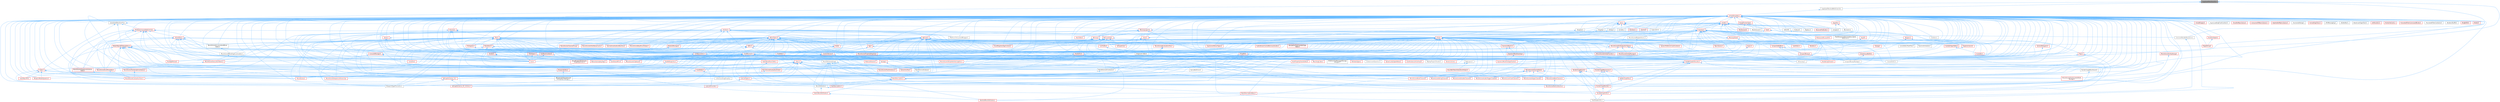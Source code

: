 digraph "CopyQualifiersFromTo.h"
{
 // INTERACTIVE_SVG=YES
 // LATEX_PDF_SIZE
  bgcolor="transparent";
  edge [fontname=Helvetica,fontsize=10,labelfontname=Helvetica,labelfontsize=10];
  node [fontname=Helvetica,fontsize=10,shape=box,height=0.2,width=0.4];
  Node1 [id="Node000001",label="CopyQualifiersFromTo.h",height=0.2,width=0.4,color="gray40", fillcolor="grey60", style="filled", fontcolor="black",tooltip=" "];
  Node1 -> Node2 [id="edge1_Node000001_Node000002",dir="back",color="steelblue1",style="solid",tooltip=" "];
  Node2 [id="Node000002",label="CopyQualifiersAndRefsFromTo.h",height=0.2,width=0.4,color="grey40", fillcolor="white", style="filled",URL="$d3/db3/CopyQualifiersAndRefsFromTo_8h.html",tooltip=" "];
  Node2 -> Node3 [id="edge2_Node000002_Node000003",dir="back",color="steelblue1",style="solid",tooltip=" "];
  Node3 [id="Node000003",label="UnrealTemplate.h",height=0.2,width=0.4,color="red", fillcolor="#FFF0F0", style="filled",URL="$d4/d24/UnrealTemplate_8h.html",tooltip=" "];
  Node3 -> Node4 [id="edge3_Node000003_Node000004",dir="back",color="steelblue1",style="solid",tooltip=" "];
  Node4 [id="Node000004",label="AnimBlueprintExtension\l_PropertyAccess.h",height=0.2,width=0.4,color="red", fillcolor="#FFF0F0", style="filled",URL="$d2/db8/AnimBlueprintExtension__PropertyAccess_8h.html",tooltip=" "];
  Node3 -> Node6 [id="edge4_Node000003_Node000006",dir="back",color="steelblue1",style="solid",tooltip=" "];
  Node6 [id="Node000006",label="AnyOf.h",height=0.2,width=0.4,color="red", fillcolor="#FFF0F0", style="filled",URL="$d9/dcd/Algo_2AnyOf_8h.html",tooltip=" "];
  Node6 -> Node7 [id="edge5_Node000006_Node000007",dir="back",color="steelblue1",style="solid",tooltip=" "];
  Node7 [id="Node000007",label="MovieSceneEntityManager.h",height=0.2,width=0.4,color="red", fillcolor="#FFF0F0", style="filled",URL="$d5/d5b/MovieSceneEntityManager_8h.html",tooltip=" "];
  Node3 -> Node278 [id="edge6_Node000003_Node000278",dir="back",color="steelblue1",style="solid",tooltip=" "];
  Node278 [id="Node000278",label="App.h",height=0.2,width=0.4,color="red", fillcolor="#FFF0F0", style="filled",URL="$de/d8b/App_8h.html",tooltip=" "];
  Node278 -> Node280 [id="edge7_Node000278_Node000280",dir="back",color="steelblue1",style="solid",tooltip=" "];
  Node280 [id="Node000280",label="Core.h",height=0.2,width=0.4,color="red", fillcolor="#FFF0F0", style="filled",URL="$d6/dd7/Core_8h.html",tooltip=" "];
  Node278 -> Node289 [id="edge8_Node000278_Node000289",dir="back",color="steelblue1",style="solid",tooltip=" "];
  Node289 [id="Node000289",label="CoreSharedPCH.h",height=0.2,width=0.4,color="red", fillcolor="#FFF0F0", style="filled",URL="$d8/de5/CoreSharedPCH_8h.html",tooltip=" "];
  Node278 -> Node300 [id="edge9_Node000278_Node000300",dir="back",color="steelblue1",style="solid",tooltip=" "];
  Node300 [id="Node000300",label="ParallelFor.h",height=0.2,width=0.4,color="red", fillcolor="#FFF0F0", style="filled",URL="$d2/da1/ParallelFor_8h.html",tooltip=" "];
  Node300 -> Node289 [id="edge10_Node000300_Node000289",dir="back",color="steelblue1",style="solid",tooltip=" "];
  Node300 -> Node336 [id="edge11_Node000300_Node000336",dir="back",color="steelblue1",style="solid",tooltip=" "];
  Node336 [id="Node000336",label="MarchingCubes.h",height=0.2,width=0.4,color="red", fillcolor="#FFF0F0", style="filled",URL="$d8/d16/MarchingCubes_8h.html",tooltip=" "];
  Node3 -> Node1186 [id="edge12_Node000003_Node001186",dir="back",color="steelblue1",style="solid",tooltip=" "];
  Node1186 [id="Node001186",label="Archive.h",height=0.2,width=0.4,color="red", fillcolor="#FFF0F0", style="filled",URL="$d7/d3b/Archive_8h.html",tooltip=" "];
  Node1186 -> Node8299 [id="edge13_Node001186_Node008299",dir="back",color="steelblue1",style="solid",tooltip=" "];
  Node8299 [id="Node008299",label="Array.h",height=0.2,width=0.4,color="red", fillcolor="#FFF0F0", style="filled",URL="$df/dd0/Array_8h.html",tooltip=" "];
  Node8299 -> Node278 [id="edge14_Node008299_Node000278",dir="back",color="steelblue1",style="solid",tooltip=" "];
  Node8299 -> Node1702 [id="edge15_Node008299_Node001702",dir="back",color="steelblue1",style="solid",tooltip=" "];
  Node1702 [id="Node001702",label="AssetData.h",height=0.2,width=0.4,color="red", fillcolor="#FFF0F0", style="filled",URL="$d9/d19/AssetData_8h.html",tooltip=" "];
  Node1702 -> Node1739 [id="edge16_Node001702_Node001739",dir="back",color="steelblue1",style="solid",tooltip=" "];
  Node1739 [id="Node001739",label="CollectionDragDropOp.h",height=0.2,width=0.4,color="grey40", fillcolor="white", style="filled",URL="$d6/d23/CollectionDragDropOp_8h.html",tooltip=" "];
  Node1702 -> Node1876 [id="edge17_Node001702_Node001876",dir="back",color="steelblue1",style="solid",tooltip=" "];
  Node1876 [id="Node001876",label="EdGraphSchema_K2.h",height=0.2,width=0.4,color="red", fillcolor="#FFF0F0", style="filled",URL="$d0/dcf/EdGraphSchema__K2_8h.html",tooltip=" "];
  Node1876 -> Node1880 [id="edge18_Node001876_Node001880",dir="back",color="steelblue1",style="solid",tooltip=" "];
  Node1880 [id="Node001880",label="BlueprintTypePromotion.h",height=0.2,width=0.4,color="grey40", fillcolor="white", style="filled",URL="$d2/d23/BlueprintTypePromotion_8h.html",tooltip=" "];
  Node1876 -> Node1881 [id="edge19_Node001876_Node001881",dir="back",color="steelblue1",style="solid",tooltip=" "];
  Node1881 [id="Node001881",label="EdGraphSchema_K2_Actions.h",height=0.2,width=0.4,color="red", fillcolor="#FFF0F0", style="filled",URL="$d8/d9c/EdGraphSchema__K2__Actions_8h.html",tooltip=" "];
  Node8299 -> Node7505 [id="edge20_Node008299_Node007505",dir="back",color="steelblue1",style="solid",tooltip=" "];
  Node7505 [id="Node007505",label="AssetRegistryTagsContext.h",height=0.2,width=0.4,color="red", fillcolor="#FFF0F0", style="filled",URL="$d1/d74/AssetRegistryTagsContext_8h.html",tooltip=" "];
  Node8299 -> Node1048 [id="edge21_Node008299_Node001048",dir="back",color="steelblue1",style="solid",tooltip=" "];
  Node1048 [id="Node001048",label="BlueprintEditor.h",height=0.2,width=0.4,color="red", fillcolor="#FFF0F0", style="filled",URL="$df/d7d/BlueprintEditor_8h.html",tooltip=" "];
  Node1048 -> Node1055 [id="edge22_Node001048_Node001055",dir="back",color="steelblue1",style="solid",tooltip=" "];
  Node1055 [id="Node001055",label="SBlueprintEditorSelected\lDebugObjectWidget.h",height=0.2,width=0.4,color="grey40", fillcolor="white", style="filled",URL="$de/d6c/SBlueprintEditorSelectedDebugObjectWidget_8h.html",tooltip=" "];
  Node8299 -> Node1880 [id="edge23_Node008299_Node001880",dir="back",color="steelblue1",style="solid",tooltip=" "];
  Node8299 -> Node16 [id="edge24_Node008299_Node000016",dir="back",color="steelblue1",style="solid",tooltip=" "];
  Node16 [id="Node000016",label="BoolPropertyTrackEditor.h",height=0.2,width=0.4,color="red", fillcolor="#FFF0F0", style="filled",URL="$db/d07/BoolPropertyTrackEditor_8h.html",tooltip=" "];
  Node8299 -> Node8510 [id="edge25_Node008299_Node008510",dir="back",color="steelblue1",style="solid",tooltip=" "];
  Node8510 [id="Node008510",label="Change.h",height=0.2,width=0.4,color="red", fillcolor="#FFF0F0", style="filled",URL="$d2/d78/Change_8h.html",tooltip=" "];
  Node8299 -> Node1585 [id="edge26_Node008299_Node001585",dir="back",color="steelblue1",style="solid",tooltip=" "];
  Node1585 [id="Node001585",label="Class.h",height=0.2,width=0.4,color="red", fillcolor="#FFF0F0", style="filled",URL="$d4/d05/Class_8h.html",tooltip=" "];
  Node1585 -> Node1702 [id="edge27_Node001585_Node001702",dir="back",color="steelblue1",style="solid",tooltip=" "];
  Node1585 -> Node2405 [id="edge28_Node001585_Node002405",dir="back",color="steelblue1",style="solid",tooltip=" "];
  Node2405 [id="Node002405",label="Casts.h",height=0.2,width=0.4,color="red", fillcolor="#FFF0F0", style="filled",URL="$d4/d55/Casts_8h.html",tooltip=" "];
  Node2405 -> Node2398 [id="edge29_Node002405_Node002398",dir="back",color="steelblue1",style="solid",tooltip=" "];
  Node2398 [id="Node002398",label="BlueprintNodeSpawner.h",height=0.2,width=0.4,color="red", fillcolor="#FFF0F0", style="filled",URL="$d1/de9/BlueprintNodeSpawner_8h.html",tooltip=" "];
  Node2405 -> Node1881 [id="edge30_Node002405_Node001881",dir="back",color="steelblue1",style="solid",tooltip=" "];
  Node2405 -> Node3144 [id="edge31_Node002405_Node003144",dir="back",color="steelblue1",style="solid",tooltip=" "];
  Node3144 [id="Node003144",label="LazyObjectPtr.h",height=0.2,width=0.4,color="red", fillcolor="#FFF0F0", style="filled",URL="$d0/d2a/LazyObjectPtr_8h.html",tooltip=" "];
  Node2405 -> Node3880 [id="edge32_Node002405_Node003880",dir="back",color="steelblue1",style="solid",tooltip=" "];
  Node3880 [id="Node003880",label="LiveLinkTypes.h",height=0.2,width=0.4,color="red", fillcolor="#FFF0F0", style="filled",URL="$d2/d4c/LiveLinkTypes_8h.html",tooltip=" "];
  Node3880 -> Node3910 [id="edge33_Node003880_Node003910",dir="back",color="steelblue1",style="solid",tooltip=" "];
  Node3910 [id="Node003910",label="LiveLinkProvider.h",height=0.2,width=0.4,color="red", fillcolor="#FFF0F0", style="filled",URL="$de/d9f/LiveLinkProvider_8h.html",tooltip=" "];
  Node2405 -> Node3297 [id="edge34_Node002405_Node003297",dir="back",color="steelblue1",style="solid",tooltip=" "];
  Node3297 [id="Node003297",label="MovieScene.h",height=0.2,width=0.4,color="red", fillcolor="#FFF0F0", style="filled",URL="$df/da9/MovieScene_8h.html",tooltip=" "];
  Node2405 -> Node60 [id="edge35_Node002405_Node000060",dir="back",color="steelblue1",style="solid",tooltip=" "];
  Node60 [id="Node000060",label="MovieScenePreAnimatedState\lStorage.h",height=0.2,width=0.4,color="red", fillcolor="#FFF0F0", style="filled",URL="$db/d56/MovieScenePreAnimatedStateStorage_8h.html",tooltip=" "];
  Node1585 -> Node1876 [id="edge36_Node001585_Node001876",dir="back",color="steelblue1",style="solid",tooltip=" "];
  Node1585 -> Node1881 [id="edge37_Node001585_Node001881",dir="back",color="steelblue1",style="solid",tooltip=" "];
  Node1585 -> Node1277 [id="edge38_Node001585_Node001277",dir="back",color="steelblue1",style="solid",tooltip=" "];
  Node1277 [id="Node001277",label="InteractiveTool.h",height=0.2,width=0.4,color="red", fillcolor="#FFF0F0", style="filled",URL="$d5/d55/InteractiveTool_8h.html",tooltip=" "];
  Node1585 -> Node3880 [id="edge39_Node001585_Node003880",dir="back",color="steelblue1",style="solid",tooltip=" "];
  Node1585 -> Node3771 [id="edge40_Node001585_Node003771",dir="back",color="steelblue1",style="solid",tooltip=" "];
  Node3771 [id="Node003771",label="MovieSceneBoolChannel.h",height=0.2,width=0.4,color="red", fillcolor="#FFF0F0", style="filled",URL="$d9/d66/MovieSceneBoolChannel_8h.html",tooltip=" "];
  Node1585 -> Node3774 [id="edge41_Node001585_Node003774",dir="back",color="steelblue1",style="solid",tooltip=" "];
  Node3774 [id="Node003774",label="MovieSceneByteChannel.h",height=0.2,width=0.4,color="red", fillcolor="#FFF0F0", style="filled",URL="$d2/dda/MovieSceneByteChannel_8h.html",tooltip=" "];
  Node3774 -> Node3775 [id="edge42_Node003774_Node003775",dir="back",color="steelblue1",style="solid",tooltip=" "];
  Node3775 [id="Node003775",label="MovieSceneParticleSection.h",height=0.2,width=0.4,color="red", fillcolor="#FFF0F0", style="filled",URL="$d4/ddc/MovieSceneParticleSection_8h.html",tooltip=" "];
  Node1585 -> Node4958 [id="edge43_Node001585_Node004958",dir="back",color="steelblue1",style="solid",tooltip=" "];
  Node4958 [id="Node004958",label="MovieSceneChannelData.h",height=0.2,width=0.4,color="red", fillcolor="#FFF0F0", style="filled",URL="$d1/da4/MovieSceneChannelData_8h.html",tooltip=" "];
  Node4958 -> Node3770 [id="edge44_Node004958_Node003770",dir="back",color="steelblue1",style="solid",tooltip=" "];
  Node3770 [id="Node003770",label="MovieSceneAudioTriggerChannel.h",height=0.2,width=0.4,color="red", fillcolor="#FFF0F0", style="filled",URL="$db/d7a/MovieSceneAudioTriggerChannel_8h.html",tooltip=" "];
  Node4958 -> Node3771 [id="edge45_Node004958_Node003771",dir="back",color="steelblue1",style="solid",tooltip=" "];
  Node4958 -> Node3774 [id="edge46_Node004958_Node003774",dir="back",color="steelblue1",style="solid",tooltip=" "];
  Node4958 -> Node3783 [id="edge47_Node004958_Node003783",dir="back",color="steelblue1",style="solid",tooltip=" "];
  Node3783 [id="Node003783",label="MovieSceneDoubleChannel.h",height=0.2,width=0.4,color="red", fillcolor="#FFF0F0", style="filled",URL="$d3/d7d/MovieSceneDoubleChannel_8h.html",tooltip=" "];
  Node4958 -> Node3788 [id="edge48_Node004958_Node003788",dir="back",color="steelblue1",style="solid",tooltip=" "];
  Node3788 [id="Node003788",label="MovieSceneFloatChannel.h",height=0.2,width=0.4,color="red", fillcolor="#FFF0F0", style="filled",URL="$d9/d9e/MovieSceneFloatChannel_8h.html",tooltip=" "];
  Node4958 -> Node3790 [id="edge49_Node004958_Node003790",dir="back",color="steelblue1",style="solid",tooltip=" "];
  Node3790 [id="Node003790",label="MovieSceneIntegerChannel.h",height=0.2,width=0.4,color="red", fillcolor="#FFF0F0", style="filled",URL="$de/d6a/MovieSceneIntegerChannel_8h.html",tooltip=" "];
  Node4958 -> Node3775 [id="edge50_Node004958_Node003775",dir="back",color="steelblue1",style="solid",tooltip=" "];
  Node4958 -> Node3795 [id="edge51_Node004958_Node003795",dir="back",color="steelblue1",style="solid",tooltip=" "];
  Node3795 [id="Node003795",label="MovieSceneStringChannel.h",height=0.2,width=0.4,color="red", fillcolor="#FFF0F0", style="filled",URL="$d3/de2/MovieSceneStringChannel_8h.html",tooltip=" "];
  Node1585 -> Node3783 [id="edge52_Node001585_Node003783",dir="back",color="steelblue1",style="solid",tooltip=" "];
  Node1585 -> Node102 [id="edge53_Node001585_Node000102",dir="back",color="steelblue1",style="solid",tooltip=" "];
  Node102 [id="Node000102",label="MovieSceneEvalTemplate.h",height=0.2,width=0.4,color="red", fillcolor="#FFF0F0", style="filled",URL="$d2/d6c/MovieSceneEvalTemplate_8h.html",tooltip=" "];
  Node102 -> Node110 [id="edge54_Node000102_Node000110",dir="back",color="steelblue1",style="solid",tooltip=" "];
  Node110 [id="Node000110",label="MovieSceneEvaluationTrack.h",height=0.2,width=0.4,color="red", fillcolor="#FFF0F0", style="filled",URL="$d1/de1/MovieSceneEvaluationTrack_8h.html",tooltip=" "];
  Node1585 -> Node4964 [id="edge55_Node001585_Node004964",dir="back",color="steelblue1",style="solid",tooltip=" "];
  Node4964 [id="Node004964",label="MovieSceneEvaluationField.h",height=0.2,width=0.4,color="red", fillcolor="#FFF0F0", style="filled",URL="$d6/d5d/MovieSceneEvaluationField_8h.html",tooltip=" "];
  Node4964 -> Node110 [id="edge56_Node004964_Node000110",dir="back",color="steelblue1",style="solid",tooltip=" "];
  Node1585 -> Node110 [id="edge57_Node001585_Node000110",dir="back",color="steelblue1",style="solid",tooltip=" "];
  Node1585 -> Node3788 [id="edge58_Node001585_Node003788",dir="back",color="steelblue1",style="solid",tooltip=" "];
  Node1585 -> Node3790 [id="edge59_Node001585_Node003790",dir="back",color="steelblue1",style="solid",tooltip=" "];
  Node1585 -> Node3775 [id="edge60_Node001585_Node003775",dir="back",color="steelblue1",style="solid",tooltip=" "];
  Node1585 -> Node4969 [id="edge61_Node001585_Node004969",dir="back",color="steelblue1",style="solid",tooltip=" "];
  Node4969 [id="Node004969",label="MovieSceneSequenceHierarchy.h",height=0.2,width=0.4,color="red", fillcolor="#FFF0F0", style="filled",URL="$d0/dd7/MovieSceneSequenceHierarchy_8h.html",tooltip=" "];
  Node1585 -> Node4998 [id="edge62_Node001585_Node004998",dir="back",color="steelblue1",style="solid",tooltip=" "];
  Node4998 [id="Node004998",label="MovieSceneSequenceInstance\lData.h",height=0.2,width=0.4,color="red", fillcolor="#FFF0F0", style="filled",URL="$db/d1e/MovieSceneSequenceInstanceData_8h.html",tooltip=" "];
  Node4998 -> Node4969 [id="edge63_Node004998_Node004969",dir="back",color="steelblue1",style="solid",tooltip=" "];
  Node1585 -> Node3795 [id="edge64_Node001585_Node003795",dir="back",color="steelblue1",style="solid",tooltip=" "];
  Node1585 -> Node4971 [id="edge65_Node001585_Node004971",dir="back",color="steelblue1",style="solid",tooltip=" "];
  Node4971 [id="Node004971",label="MovieSceneTrackImplementation.h",height=0.2,width=0.4,color="red", fillcolor="#FFF0F0", style="filled",URL="$d8/d4a/MovieSceneTrackImplementation_8h.html",tooltip=" "];
  Node4971 -> Node110 [id="edge66_Node004971_Node000110",dir="back",color="steelblue1",style="solid",tooltip=" "];
  Node1585 -> Node96 [id="edge67_Node001585_Node000096",dir="back",color="steelblue1",style="solid",tooltip=" "];
  Node96 [id="Node000096",label="MovieSceneTrackInstance.h",height=0.2,width=0.4,color="red", fillcolor="#FFF0F0", style="filled",URL="$d4/d28/MovieSceneTrackInstance_8h.html",tooltip=" "];
  Node8299 -> Node1739 [id="edge68_Node008299_Node001739",dir="back",color="steelblue1",style="solid",tooltip=" "];
  Node8299 -> Node8309 [id="edge69_Node008299_Node008309",dir="back",color="steelblue1",style="solid",tooltip=" "];
  Node8309 [id="Node008309",label="CompactBinaryPackage.h",height=0.2,width=0.4,color="grey40", fillcolor="white", style="filled",URL="$de/d7e/CompactBinaryPackage_8h.html",tooltip=" "];
  Node8299 -> Node8320 [id="edge70_Node008299_Node008320",dir="back",color="steelblue1",style="solid",tooltip=" "];
  Node8320 [id="Node008320",label="CompositeBuffer.h",height=0.2,width=0.4,color="red", fillcolor="#FFF0F0", style="filled",URL="$da/d4b/CompositeBuffer_8h.html",tooltip=" "];
  Node8320 -> Node8308 [id="edge71_Node008320_Node008308",dir="back",color="steelblue1",style="solid",tooltip=" "];
  Node8308 [id="Node008308",label="CompactBinary.h",height=0.2,width=0.4,color="red", fillcolor="#FFF0F0", style="filled",URL="$da/d73/CompactBinary_8h.html",tooltip=" "];
  Node8308 -> Node8309 [id="edge72_Node008308_Node008309",dir="back",color="steelblue1",style="solid",tooltip=" "];
  Node8320 -> Node8309 [id="edge73_Node008320_Node008309",dir="back",color="steelblue1",style="solid",tooltip=" "];
  Node8320 -> Node8321 [id="edge74_Node008320_Node008321",dir="back",color="steelblue1",style="solid",tooltip=" "];
  Node8321 [id="Node008321",label="CompressedBuffer.h",height=0.2,width=0.4,color="red", fillcolor="#FFF0F0", style="filled",URL="$dd/d04/CompressedBuffer_8h.html",tooltip=" "];
  Node8321 -> Node8309 [id="edge75_Node008321_Node008309",dir="back",color="steelblue1",style="solid",tooltip=" "];
  Node8299 -> Node5358 [id="edge76_Node008299_Node005358",dir="back",color="steelblue1",style="solid",tooltip=" "];
  Node5358 [id="Node005358",label="ConfigCacheIni.h",height=0.2,width=0.4,color="red", fillcolor="#FFF0F0", style="filled",URL="$dd/d3f/ConfigCacheIni_8h.html",tooltip=" "];
  Node5358 -> Node280 [id="edge77_Node005358_Node000280",dir="back",color="steelblue1",style="solid",tooltip=" "];
  Node5358 -> Node289 [id="edge78_Node005358_Node000289",dir="back",color="steelblue1",style="solid",tooltip=" "];
  Node5358 -> Node5362 [id="edge79_Node005358_Node005362",dir="back",color="steelblue1",style="solid",tooltip=" "];
  Node5362 [id="Node005362",label="IPlatformFileManagedStorage\lWrapper.h",height=0.2,width=0.4,color="grey40", fillcolor="white", style="filled",URL="$db/d2e/IPlatformFileManagedStorageWrapper_8h.html",tooltip=" "];
  Node8299 -> Node5809 [id="edge80_Node008299_Node005809",dir="back",color="steelblue1",style="solid",tooltip=" "];
  Node5809 [id="Node005809",label="ConvexHull3.h",height=0.2,width=0.4,color="grey40", fillcolor="white", style="filled",URL="$d2/d83/ConvexHull3_8h.html",tooltip=" "];
  Node8299 -> Node8148 [id="edge81_Node008299_Node008148",dir="back",color="steelblue1",style="solid",tooltip=" "];
  Node8148 [id="Node008148",label="CookStats.h",height=0.2,width=0.4,color="red", fillcolor="#FFF0F0", style="filled",URL="$dc/d35/CookStats_8h.html",tooltip=" "];
  Node8299 -> Node280 [id="edge82_Node008299_Node000280",dir="back",color="steelblue1",style="solid",tooltip=" "];
  Node8299 -> Node5387 [id="edge83_Node008299_Node005387",dir="back",color="steelblue1",style="solid",tooltip=" "];
  Node5387 [id="Node005387",label="CoreMinimal.h",height=0.2,width=0.4,color="red", fillcolor="#FFF0F0", style="filled",URL="$d7/d67/CoreMinimal_8h.html",tooltip=" "];
  Node5387 -> Node4 [id="edge84_Node005387_Node000004",dir="back",color="steelblue1",style="solid",tooltip=" "];
  Node5387 -> Node2213 [id="edge85_Node005387_Node002213",dir="back",color="steelblue1",style="solid",tooltip=" "];
  Node2213 [id="Node002213",label="AttributeTypes.h",height=0.2,width=0.4,color="red", fillcolor="#FFF0F0", style="filled",URL="$db/d70/AttributeTypes_8h.html",tooltip=" "];
  Node5387 -> Node1048 [id="edge86_Node005387_Node001048",dir="back",color="steelblue1",style="solid",tooltip=" "];
  Node5387 -> Node2398 [id="edge87_Node005387_Node002398",dir="back",color="steelblue1",style="solid",tooltip=" "];
  Node5387 -> Node1880 [id="edge88_Node005387_Node001880",dir="back",color="steelblue1",style="solid",tooltip=" "];
  Node5387 -> Node16 [id="edge89_Node005387_Node000016",dir="back",color="steelblue1",style="solid",tooltip=" "];
  Node5387 -> Node1739 [id="edge90_Node005387_Node001739",dir="back",color="steelblue1",style="solid",tooltip=" "];
  Node5387 -> Node5789 [id="edge91_Node005387_Node005789",dir="back",color="steelblue1",style="solid",tooltip=" "];
  Node5789 [id="Node005789",label="ContainmentQueries3.h",height=0.2,width=0.4,color="grey40", fillcolor="white", style="filled",URL="$d5/dc8/ContainmentQueries3_8h.html",tooltip=" "];
  Node5387 -> Node5809 [id="edge92_Node005387_Node005809",dir="back",color="steelblue1",style="solid",tooltip=" "];
  Node5387 -> Node280 [id="edge93_Node005387_Node000280",dir="back",color="steelblue1",style="solid",tooltip=" "];
  Node5387 -> Node289 [id="edge94_Node005387_Node000289",dir="back",color="steelblue1",style="solid",tooltip=" "];
  Node5387 -> Node5818 [id="edge95_Node005387_Node005818",dir="back",color="steelblue1",style="solid",tooltip=" "];
  Node5818 [id="Node005818",label="Coroutine.h",height=0.2,width=0.4,color="red", fillcolor="#FFF0F0", style="filled",URL="$d9/dfc/Coroutine_8h.html",tooltip=" "];
  Node5387 -> Node5866 [id="edge96_Node005387_Node005866",dir="back",color="steelblue1",style="solid",tooltip=" "];
  Node5866 [id="Node005866",label="Delaunay2.h",height=0.2,width=0.4,color="grey40", fillcolor="white", style="filled",URL="$d2/d4c/Delaunay2_8h.html",tooltip=" "];
  Node5387 -> Node2631 [id="edge97_Node005387_Node002631",dir="back",color="steelblue1",style="solid",tooltip=" "];
  Node2631 [id="Node002631",label="DemoNetDriver.h",height=0.2,width=0.4,color="grey40", fillcolor="white", style="filled",URL="$df/df9/DemoNetDriver_8h.html",tooltip=" "];
  Node5387 -> Node6075 [id="edge98_Node005387_Node006075",dir="back",color="steelblue1",style="solid",tooltip=" "];
  Node6075 [id="Node006075",label="DynamicallyTypedValue.h",height=0.2,width=0.4,color="red", fillcolor="#FFF0F0", style="filled",URL="$db/d80/DynamicallyTypedValue_8h.html",tooltip=" "];
  Node5387 -> Node1876 [id="edge99_Node005387_Node001876",dir="back",color="steelblue1",style="solid",tooltip=" "];
  Node5387 -> Node1881 [id="edge100_Node005387_Node001881",dir="back",color="steelblue1",style="solid",tooltip=" "];
  Node5387 -> Node2018 [id="edge101_Node005387_Node002018",dir="back",color="steelblue1",style="solid",tooltip=" "];
  Node2018 [id="Node002018",label="FindInBlueprints.h",height=0.2,width=0.4,color="red", fillcolor="#FFF0F0", style="filled",URL="$d0/d27/FindInBlueprints_8h.html",tooltip=" "];
  Node2018 -> Node1048 [id="edge102_Node002018_Node001048",dir="back",color="steelblue1",style="solid",tooltip=" "];
  Node5387 -> Node6284 [id="edge103_Node005387_Node006284",dir="back",color="steelblue1",style="solid",tooltip=" "];
  Node6284 [id="Node006284",label="GenericOctree.h",height=0.2,width=0.4,color="red", fillcolor="#FFF0F0", style="filled",URL="$de/de6/GenericOctree_8h.html",tooltip=" "];
  Node5387 -> Node5509 [id="edge104_Node005387_Node005509",dir="back",color="steelblue1",style="solid",tooltip=" "];
  Node5509 [id="Node005509",label="HairDescription.h",height=0.2,width=0.4,color="red", fillcolor="#FFF0F0", style="filled",URL="$df/d27/HairDescription_8h.html",tooltip=" "];
  Node5387 -> Node1277 [id="edge105_Node005387_Node001277",dir="back",color="steelblue1",style="solid",tooltip=" "];
  Node5387 -> Node2758 [id="edge106_Node005387_Node002758",dir="back",color="steelblue1",style="solid",tooltip=" "];
  Node2758 [id="Node002758",label="LevelInstanceActorImpl.h",height=0.2,width=0.4,color="red", fillcolor="#FFF0F0", style="filled",URL="$d6/df6/LevelInstanceActorImpl_8h.html",tooltip=" "];
  Node5387 -> Node3910 [id="edge107_Node005387_Node003910",dir="back",color="steelblue1",style="solid",tooltip=" "];
  Node5387 -> Node3880 [id="edge108_Node005387_Node003880",dir="back",color="steelblue1",style="solid",tooltip=" "];
  Node5387 -> Node1199 [id="edge109_Node005387_Node001199",dir="back",color="steelblue1",style="solid",tooltip=" "];
  Node1199 [id="Node001199",label="MaterialShared.h",height=0.2,width=0.4,color="red", fillcolor="#FFF0F0", style="filled",URL="$d7/d0b/MaterialShared_8h.html",tooltip=" "];
  Node5387 -> Node5508 [id="edge110_Node005387_Node005508",dir="back",color="steelblue1",style="solid",tooltip=" "];
  Node5508 [id="Node005508",label="MeshAttributeArray.h",height=0.2,width=0.4,color="grey40", fillcolor="white", style="filled",URL="$dd/dcf/MeshAttributeArray_8h.html",tooltip=" "];
  Node5508 -> Node5509 [id="edge111_Node005508_Node005509",dir="back",color="steelblue1",style="solid",tooltip=" "];
  Node5508 -> Node5510 [id="edge112_Node005508_Node005510",dir="back",color="steelblue1",style="solid",tooltip=" "];
  Node5510 [id="Node005510",label="MeshAttributes.h",height=0.2,width=0.4,color="grey40", fillcolor="white", style="filled",URL="$d8/d64/MeshAttributes_8h.html",tooltip=" "];
  Node5510 -> Node5511 [id="edge113_Node005510_Node005511",dir="back",color="steelblue1",style="solid",tooltip=" "];
  Node5511 [id="Node005511",label="MeshDescriptionBase.h",height=0.2,width=0.4,color="red", fillcolor="#FFF0F0", style="filled",URL="$d3/d3c/MeshDescriptionBase_8h.html",tooltip=" "];
  Node5510 -> Node5514 [id="edge114_Node005510_Node005514",dir="back",color="steelblue1",style="solid",tooltip=" "];
  Node5514 [id="Node005514",label="StaticMeshAttributes.h",height=0.2,width=0.4,color="red", fillcolor="#FFF0F0", style="filled",URL="$dd/db4/StaticMeshAttributes_8h.html",tooltip=" "];
  Node5514 -> Node5515 [id="edge115_Node005514_Node005515",dir="back",color="steelblue1",style="solid",tooltip=" "];
  Node5515 [id="Node005515",label="SkeletalMeshAttributes.h",height=0.2,width=0.4,color="red", fillcolor="#FFF0F0", style="filled",URL="$df/d3f/SkeletalMeshAttributes_8h.html",tooltip=" "];
  Node5508 -> Node5517 [id="edge116_Node005508_Node005517",dir="back",color="steelblue1",style="solid",tooltip=" "];
  Node5517 [id="Node005517",label="MeshDescription.h",height=0.2,width=0.4,color="red", fillcolor="#FFF0F0", style="filled",URL="$d5/d91/MeshDescription_8h.html",tooltip=" "];
  Node5517 -> Node5509 [id="edge117_Node005517_Node005509",dir="back",color="steelblue1",style="solid",tooltip=" "];
  Node5517 -> Node5510 [id="edge118_Node005517_Node005510",dir="back",color="steelblue1",style="solid",tooltip=" "];
  Node5517 -> Node5511 [id="edge119_Node005517_Node005511",dir="back",color="steelblue1",style="solid",tooltip=" "];
  Node5517 -> Node5514 [id="edge120_Node005517_Node005514",dir="back",color="steelblue1",style="solid",tooltip=" "];
  Node5508 -> Node5526 [id="edge121_Node005508_Node005526",dir="back",color="steelblue1",style="solid",tooltip=" "];
  Node5526 [id="Node005526",label="MeshElementContainer.h",height=0.2,width=0.4,color="grey40", fillcolor="white", style="filled",URL="$d1/dfa/MeshElementContainer_8h.html",tooltip=" "];
  Node5526 -> Node5517 [id="edge122_Node005526_Node005517",dir="back",color="steelblue1",style="solid",tooltip=" "];
  Node5508 -> Node5527 [id="edge123_Node005508_Node005527",dir="back",color="steelblue1",style="solid",tooltip=" "];
  Node5527 [id="Node005527",label="MeshElementIndexer.h",height=0.2,width=0.4,color="grey40", fillcolor="white", style="filled",URL="$db/d4c/MeshElementIndexer_8h.html",tooltip=" "];
  Node5527 -> Node5517 [id="edge124_Node005527_Node005517",dir="back",color="steelblue1",style="solid",tooltip=" "];
  Node5508 -> Node5515 [id="edge125_Node005508_Node005515",dir="back",color="steelblue1",style="solid",tooltip=" "];
  Node5508 -> Node5514 [id="edge126_Node005508_Node005514",dir="back",color="steelblue1",style="solid",tooltip=" "];
  Node5387 -> Node5510 [id="edge127_Node005387_Node005510",dir="back",color="steelblue1",style="solid",tooltip=" "];
  Node5387 -> Node5526 [id="edge128_Node005387_Node005526",dir="back",color="steelblue1",style="solid",tooltip=" "];
  Node5387 -> Node5527 [id="edge129_Node005387_Node005527",dir="back",color="steelblue1",style="solid",tooltip=" "];
  Node5387 -> Node3297 [id="edge130_Node005387_Node003297",dir="back",color="steelblue1",style="solid",tooltip=" "];
  Node5387 -> Node3806 [id="edge131_Node005387_Node003806",dir="back",color="steelblue1",style="solid",tooltip=" "];
  Node3806 [id="Node003806",label="MovieSceneClipboard.h",height=0.2,width=0.4,color="red", fillcolor="#FFF0F0", style="filled",URL="$d4/dc7/MovieSceneClipboard_8h.html",tooltip=" "];
  Node5387 -> Node102 [id="edge132_Node005387_Node000102",dir="back",color="steelblue1",style="solid",tooltip=" "];
  Node5387 -> Node4964 [id="edge133_Node005387_Node004964",dir="back",color="steelblue1",style="solid",tooltip=" "];
  Node5387 -> Node110 [id="edge134_Node005387_Node000110",dir="back",color="steelblue1",style="solid",tooltip=" "];
  Node5387 -> Node101 [id="edge135_Node005387_Node000101",dir="back",color="steelblue1",style="solid",tooltip=" "];
  Node101 [id="Node000101",label="MovieSceneExecutionTokens.h",height=0.2,width=0.4,color="red", fillcolor="#FFF0F0", style="filled",URL="$d7/dd2/MovieSceneExecutionTokens_8h.html",tooltip=" "];
  Node101 -> Node102 [id="edge136_Node000101_Node000102",dir="back",color="steelblue1",style="solid",tooltip=" "];
  Node5387 -> Node3775 [id="edge137_Node005387_Node003775",dir="back",color="steelblue1",style="solid",tooltip=" "];
  Node5387 -> Node4969 [id="edge138_Node005387_Node004969",dir="back",color="steelblue1",style="solid",tooltip=" "];
  Node5387 -> Node4998 [id="edge139_Node005387_Node004998",dir="back",color="steelblue1",style="solid",tooltip=" "];
  Node5387 -> Node6831 [id="edge140_Node005387_Node006831",dir="back",color="steelblue1",style="solid",tooltip=" "];
  Node6831 [id="Node006831",label="MovieSceneTemplateInterrogation.h",height=0.2,width=0.4,color="red", fillcolor="#FFF0F0", style="filled",URL="$de/dd7/MovieSceneTemplateInterrogation_8h.html",tooltip=" "];
  Node5387 -> Node4971 [id="edge141_Node005387_Node004971",dir="back",color="steelblue1",style="solid",tooltip=" "];
  Node5387 -> Node2051 [id="edge142_Node005387_Node002051",dir="back",color="steelblue1",style="solid",tooltip=" "];
  Node2051 [id="Node002051",label="NativeGameplayTags.h",height=0.2,width=0.4,color="red", fillcolor="#FFF0F0", style="filled",URL="$da/d7f/NativeGameplayTags_8h.html",tooltip=" "];
  Node5387 -> Node6892 [id="edge143_Node005387_Node006892",dir="back",color="steelblue1",style="solid",tooltip=" "];
  Node6892 [id="Node006892",label="Package.h",height=0.2,width=0.4,color="red", fillcolor="#FFF0F0", style="filled",URL="$dd/d79/Package_8h.html",tooltip=" "];
  Node6892 -> Node1702 [id="edge144_Node006892_Node001702",dir="back",color="steelblue1",style="solid",tooltip=" "];
  Node6892 -> Node1277 [id="edge145_Node006892_Node001277",dir="back",color="steelblue1",style="solid",tooltip=" "];
  Node5387 -> Node6216 [id="edge146_Node005387_Node006216",dir="back",color="steelblue1",style="solid",tooltip=" "];
  Node6216 [id="Node006216",label="PackageReload.h",height=0.2,width=0.4,color="red", fillcolor="#FFF0F0", style="filled",URL="$d9/d25/PackageReload_8h.html",tooltip=" "];
  Node5387 -> Node7015 [id="edge147_Node005387_Node007015",dir="back",color="steelblue1",style="solid",tooltip=" "];
  Node7015 [id="Node007015",label="RenderGraphAllocator.h",height=0.2,width=0.4,color="red", fillcolor="#FFF0F0", style="filled",URL="$d4/da7/RenderGraphAllocator_8h.html",tooltip=" "];
  Node7015 -> Node6376 [id="edge148_Node007015_Node006376",dir="back",color="steelblue1",style="solid",tooltip=" "];
  Node6376 [id="Node006376",label="RenderGraphBlackboard.h",height=0.2,width=0.4,color="grey40", fillcolor="white", style="filled",URL="$d4/d32/RenderGraphBlackboard_8h.html",tooltip=" "];
  Node6376 -> Node5991 [id="edge149_Node006376_Node005991",dir="back",color="steelblue1",style="solid",tooltip=" "];
  Node5991 [id="Node005991",label="RenderGraphBuilder.h",height=0.2,width=0.4,color="red", fillcolor="#FFF0F0", style="filled",URL="$d4/d7b/RenderGraphBuilder_8h.html",tooltip=" "];
  Node5991 -> Node1433 [id="edge150_Node005991_Node001433",dir="back",color="steelblue1",style="solid",tooltip=" "];
  Node1433 [id="Node001433",label="RenderGraphUtils.h",height=0.2,width=0.4,color="red", fillcolor="#FFF0F0", style="filled",URL="$d6/d45/RenderGraphUtils_8h.html",tooltip=" "];
  Node1433 -> Node854 [id="edge151_Node001433_Node000854",dir="back",color="steelblue1",style="solid",tooltip=" "];
  Node854 [id="Node000854",label="PixelShaderUtils.h",height=0.2,width=0.4,color="grey40", fillcolor="white", style="filled",URL="$d1/dc7/PixelShaderUtils_8h.html",tooltip=" "];
  Node7015 -> Node5991 [id="edge152_Node007015_Node005991",dir="back",color="steelblue1",style="solid",tooltip=" "];
  Node7015 -> Node5989 [id="edge153_Node007015_Node005989",dir="back",color="steelblue1",style="solid",tooltip=" "];
  Node5989 [id="Node005989",label="RenderGraphEvent.h",height=0.2,width=0.4,color="red", fillcolor="#FFF0F0", style="filled",URL="$db/dbb/RenderGraphEvent_8h.html",tooltip=" "];
  Node5989 -> Node854 [id="edge154_Node005989_Node000854",dir="back",color="steelblue1",style="solid",tooltip=" "];
  Node5989 -> Node5991 [id="edge155_Node005989_Node005991",dir="back",color="steelblue1",style="solid",tooltip=" "];
  Node5989 -> Node5993 [id="edge156_Node005989_Node005993",dir="back",color="steelblue1",style="solid",tooltip=" "];
  Node5993 [id="Node005993",label="RenderGraphPass.h",height=0.2,width=0.4,color="red", fillcolor="#FFF0F0", style="filled",URL="$de/d49/RenderGraphPass_8h.html",tooltip=" "];
  Node5993 -> Node5991 [id="edge157_Node005993_Node005991",dir="back",color="steelblue1",style="solid",tooltip=" "];
  Node5989 -> Node1433 [id="edge158_Node005989_Node001433",dir="back",color="steelblue1",style="solid",tooltip=" "];
  Node7015 -> Node5993 [id="edge159_Node007015_Node005993",dir="back",color="steelblue1",style="solid",tooltip=" "];
  Node7015 -> Node6378 [id="edge160_Node007015_Node006378",dir="back",color="steelblue1",style="solid",tooltip=" "];
  Node6378 [id="Node006378",label="RenderGraphResources.h",height=0.2,width=0.4,color="red", fillcolor="#FFF0F0", style="filled",URL="$da/da0/RenderGraphResources_8h.html",tooltip=" "];
  Node6378 -> Node854 [id="edge161_Node006378_Node000854",dir="back",color="steelblue1",style="solid",tooltip=" "];
  Node6378 -> Node5991 [id="edge162_Node006378_Node005991",dir="back",color="steelblue1",style="solid",tooltip=" "];
  Node6378 -> Node5993 [id="edge163_Node006378_Node005993",dir="back",color="steelblue1",style="solid",tooltip=" "];
  Node6378 -> Node1433 [id="edge164_Node006378_Node001433",dir="back",color="steelblue1",style="solid",tooltip=" "];
  Node7015 -> Node1433 [id="edge165_Node007015_Node001433",dir="back",color="steelblue1",style="solid",tooltip=" "];
  Node5387 -> Node6370 [id="edge166_Node005387_Node006370",dir="back",color="steelblue1",style="solid",tooltip=" "];
  Node6370 [id="Node006370",label="RenderingThread.h",height=0.2,width=0.4,color="red", fillcolor="#FFF0F0", style="filled",URL="$dc/df7/RenderingThread_8h.html",tooltip=" "];
  Node5387 -> Node4584 [id="edge167_Node005387_Node004584",dir="back",color="steelblue1",style="solid",tooltip=" "];
  Node4584 [id="Node004584",label="RepLayout.h",height=0.2,width=0.4,color="grey40", fillcolor="white", style="filled",URL="$d9/d91/RepLayout_8h.html",tooltip=" "];
  Node4584 -> Node2631 [id="edge168_Node004584_Node002631",dir="back",color="steelblue1",style="solid",tooltip=" "];
  Node4584 -> Node2811 [id="edge169_Node004584_Node002811",dir="back",color="steelblue1",style="solid",tooltip=" "];
  Node2811 [id="Node002811",label="StructNetTokenDataStoreHelper.h",height=0.2,width=0.4,color="red", fillcolor="#FFF0F0", style="filled",URL="$d2/d63/StructNetTokenDataStoreHelper_8h.html",tooltip=" "];
  Node5387 -> Node4626 [id="edge170_Node005387_Node004626",dir="back",color="steelblue1",style="solid",tooltip=" "];
  Node4626 [id="Node004626",label="ReplayPlaylistTracker.h",height=0.2,width=0.4,color="grey40", fillcolor="white", style="filled",URL="$d0/deb/ReplayPlaylistTracker_8h.html",tooltip=" "];
  Node5387 -> Node7051 [id="edge171_Node005387_Node007051",dir="back",color="steelblue1",style="solid",tooltip=" "];
  Node7051 [id="Node007051",label="RobinHoodHashTable.h",height=0.2,width=0.4,color="red", fillcolor="#FFF0F0", style="filled",URL="$d5/d10/RobinHoodHashTable_8h.html",tooltip=" "];
  Node7051 -> Node5991 [id="edge172_Node007051_Node005991",dir="back",color="steelblue1",style="solid",tooltip=" "];
  Node8299 -> Node289 [id="edge173_Node008299_Node000289",dir="back",color="steelblue1",style="solid",tooltip=" "];
  Node8299 -> Node7804 [id="edge174_Node008299_Node007804",dir="back",color="steelblue1",style="solid",tooltip=" "];
  Node7804 [id="Node007804",label="CsvProfiler.h",height=0.2,width=0.4,color="red", fillcolor="#FFF0F0", style="filled",URL="$d1/d9f/CsvProfiler_8h.html",tooltip=" "];
  Node7804 -> Node5991 [id="edge175_Node007804_Node005991",dir="back",color="steelblue1",style="solid",tooltip=" "];
  Node7804 -> Node5989 [id="edge176_Node007804_Node005989",dir="back",color="steelblue1",style="solid",tooltip=" "];
  Node8299 -> Node8036 [id="edge177_Node008299_Node008036",dir="back",color="steelblue1",style="solid",tooltip=" "];
  Node8036 [id="Node008036",label="CurveEditorTreeFilter.h",height=0.2,width=0.4,color="grey40", fillcolor="white", style="filled",URL="$d6/dcd/CurveEditorTreeFilter_8h.html",tooltip=" "];
  Node8299 -> Node7782 [id="edge178_Node008299_Node007782",dir="back",color="steelblue1",style="solid",tooltip=" "];
  Node7782 [id="Node007782",label="CustomVersion.h",height=0.2,width=0.4,color="red", fillcolor="#FFF0F0", style="filled",URL="$d4/d7b/CustomVersion_8h.html",tooltip=" "];
  Node7782 -> Node280 [id="edge179_Node007782_Node000280",dir="back",color="steelblue1",style="solid",tooltip=" "];
  Node7782 -> Node289 [id="edge180_Node007782_Node000289",dir="back",color="steelblue1",style="solid",tooltip=" "];
  Node7782 -> Node5517 [id="edge181_Node007782_Node005517",dir="back",color="steelblue1",style="solid",tooltip=" "];
  Node7782 -> Node6892 [id="edge182_Node007782_Node006892",dir="back",color="steelblue1",style="solid",tooltip=" "];
  Node8299 -> Node5866 [id="edge183_Node008299_Node005866",dir="back",color="steelblue1",style="solid",tooltip=" "];
  Node8299 -> Node5999 [id="edge184_Node008299_Node005999",dir="back",color="steelblue1",style="solid",tooltip=" "];
  Node5999 [id="Node005999",label="DynamicMesh3.h",height=0.2,width=0.4,color="red", fillcolor="#FFF0F0", style="filled",URL="$d5/d34/DynamicMesh3_8h.html",tooltip=" "];
  Node5999 -> Node1212 [id="edge185_Node005999_Node001212",dir="back",color="steelblue1",style="solid",tooltip=" "];
  Node1212 [id="Node001212",label="DynamicMeshChangeTracker.h",height=0.2,width=0.4,color="red", fillcolor="#FFF0F0", style="filled",URL="$dd/df0/DynamicMeshChangeTracker_8h.html",tooltip=" "];
  Node5999 -> Node6000 [id="edge186_Node005999_Node006000",dir="back",color="steelblue1",style="solid",tooltip=" "];
  Node6000 [id="Node006000",label="DynamicMeshOverlay.h",height=0.2,width=0.4,color="red", fillcolor="#FFF0F0", style="filled",URL="$de/d26/DynamicMeshOverlay_8h.html",tooltip=" "];
  Node6000 -> Node1212 [id="edge187_Node006000_Node001212",dir="back",color="steelblue1",style="solid",tooltip=" "];
  Node8299 -> Node1212 [id="edge188_Node008299_Node001212",dir="back",color="steelblue1",style="solid",tooltip=" "];
  Node8299 -> Node6000 [id="edge189_Node008299_Node006000",dir="back",color="steelblue1",style="solid",tooltip=" "];
  Node8299 -> Node1876 [id="edge190_Node008299_Node001876",dir="back",color="steelblue1",style="solid",tooltip=" "];
  Node8299 -> Node1881 [id="edge191_Node008299_Node001881",dir="back",color="steelblue1",style="solid",tooltip=" "];
  Node8299 -> Node7902 [id="edge192_Node008299_Node007902",dir="back",color="steelblue1",style="solid",tooltip=" "];
  Node7902 [id="Node007902",label="ExpressionParserTypes.h",height=0.2,width=0.4,color="red", fillcolor="#FFF0F0", style="filled",URL="$da/d8d/ExpressionParserTypes_8h.html",tooltip=" "];
  Node8299 -> Node7912 [id="edge193_Node008299_Node007912",dir="back",color="steelblue1",style="solid",tooltip=" "];
  Node7912 [id="Node007912",label="FeedbackContext.h",height=0.2,width=0.4,color="red", fillcolor="#FFF0F0", style="filled",URL="$dd/d76/FeedbackContext_8h.html",tooltip=" "];
  Node7912 -> Node280 [id="edge194_Node007912_Node000280",dir="back",color="steelblue1",style="solid",tooltip=" "];
  Node7912 -> Node289 [id="edge195_Node007912_Node000289",dir="back",color="steelblue1",style="solid",tooltip=" "];
  Node8299 -> Node5365 [id="edge196_Node008299_Node005365",dir="back",color="steelblue1",style="solid",tooltip=" "];
  Node5365 [id="Node005365",label="Field.h",height=0.2,width=0.4,color="red", fillcolor="#FFF0F0", style="filled",URL="$d8/db3/Field_8h.html",tooltip=" "];
  Node5365 -> Node1585 [id="edge197_Node005365_Node001585",dir="back",color="steelblue1",style="solid",tooltip=" "];
  Node5365 -> Node5367 [id="edge198_Node005365_Node005367",dir="back",color="steelblue1",style="solid",tooltip=" "];
  Node5367 [id="Node005367",label="FieldPath.h",height=0.2,width=0.4,color="red", fillcolor="#FFF0F0", style="filled",URL="$d7/d6c/FieldPath_8h.html",tooltip=" "];
  Node5367 -> Node1585 [id="edge199_Node005367_Node001585",dir="back",color="steelblue1",style="solid",tooltip=" "];
  Node8299 -> Node5367 [id="edge200_Node008299_Node005367",dir="back",color="steelblue1",style="solid",tooltip=" "];
  Node8299 -> Node7421 [id="edge201_Node008299_Node007421",dir="back",color="steelblue1",style="solid",tooltip=" "];
  Node7421 [id="Node007421",label="FileHelper.h",height=0.2,width=0.4,color="red", fillcolor="#FFF0F0", style="filled",URL="$d8/dfe/FileHelper_8h.html",tooltip=" "];
  Node7421 -> Node280 [id="edge202_Node007421_Node000280",dir="back",color="steelblue1",style="solid",tooltip=" "];
  Node7421 -> Node289 [id="edge203_Node007421_Node000289",dir="back",color="steelblue1",style="solid",tooltip=" "];
  Node8299 -> Node2018 [id="edge204_Node008299_Node002018",dir="back",color="steelblue1",style="solid",tooltip=" "];
  Node8299 -> Node6284 [id="edge205_Node008299_Node006284",dir="back",color="steelblue1",style="solid",tooltip=" "];
  Node8299 -> Node7675 [id="edge206_Node008299_Node007675",dir="back",color="steelblue1",style="solid",tooltip=" "];
  Node7675 [id="Node007675",label="GenericPlatformCrashContext.h",height=0.2,width=0.4,color="red", fillcolor="#FFF0F0", style="filled",URL="$dd/d2c/GenericPlatformCrashContext_8h.html",tooltip=" "];
  Node8299 -> Node8110 [id="edge207_Node008299_Node008110",dir="back",color="steelblue1",style="solid",tooltip=" "];
  Node8110 [id="Node008110",label="Histogram.h",height=0.2,width=0.4,color="red", fillcolor="#FFF0F0", style="filled",URL="$d7/db2/Histogram_8h.html",tooltip=" "];
  Node8110 -> Node289 [id="edge208_Node008110_Node000289",dir="back",color="steelblue1",style="solid",tooltip=" "];
  Node8299 -> Node128 [id="edge209_Node008299_Node000128",dir="back",color="steelblue1",style="solid",tooltip=" "];
  Node128 [id="Node000128",label="IMovieSceneEntityProvider.h",height=0.2,width=0.4,color="red", fillcolor="#FFF0F0", style="filled",URL="$dc/de1/IMovieSceneEntityProvider_8h.html",tooltip=" "];
  Node8299 -> Node5362 [id="edge210_Node008299_Node005362",dir="back",color="steelblue1",style="solid",tooltip=" "];
  Node8299 -> Node1277 [id="edge211_Node008299_Node001277",dir="back",color="steelblue1",style="solid",tooltip=" "];
  Node8299 -> Node8026 [id="edge212_Node008299_Node008026",dir="back",color="steelblue1",style="solid",tooltip=" "];
  Node8026 [id="Node008026",label="InternationalizationManifest.h",height=0.2,width=0.4,color="red", fillcolor="#FFF0F0", style="filled",URL="$db/d51/InternationalizationManifest_8h.html",tooltip=" "];
  Node8299 -> Node6403 [id="edge213_Node008299_Node006403",dir="back",color="steelblue1",style="solid",tooltip=" "];
  Node6403 [id="Node006403",label="IoDispatcher.h",height=0.2,width=0.4,color="red", fillcolor="#FFF0F0", style="filled",URL="$d8/d3c/IoDispatcher_8h.html",tooltip=" "];
  Node8299 -> Node3910 [id="edge214_Node008299_Node003910",dir="back",color="steelblue1",style="solid",tooltip=" "];
  Node8299 -> Node3880 [id="edge215_Node008299_Node003880",dir="back",color="steelblue1",style="solid",tooltip=" "];
  Node8299 -> Node336 [id="edge216_Node008299_Node000336",dir="back",color="steelblue1",style="solid",tooltip=" "];
  Node8299 -> Node5508 [id="edge217_Node008299_Node005508",dir="back",color="steelblue1",style="solid",tooltip=" "];
  Node8299 -> Node5517 [id="edge218_Node008299_Node005517",dir="back",color="steelblue1",style="solid",tooltip=" "];
  Node8299 -> Node5511 [id="edge219_Node008299_Node005511",dir="back",color="steelblue1",style="solid",tooltip=" "];
  Node8299 -> Node5526 [id="edge220_Node008299_Node005526",dir="back",color="steelblue1",style="solid",tooltip=" "];
  Node8299 -> Node5527 [id="edge221_Node008299_Node005527",dir="back",color="steelblue1",style="solid",tooltip=" "];
  Node8299 -> Node7981 [id="edge222_Node008299_Node007981",dir="back",color="steelblue1",style="solid",tooltip=" "];
  Node7981 [id="Node007981",label="ModuleManager.h",height=0.2,width=0.4,color="red", fillcolor="#FFF0F0", style="filled",URL="$d3/dd3/ModuleManager_8h.html",tooltip=" "];
  Node7981 -> Node1880 [id="edge223_Node007981_Node001880",dir="back",color="steelblue1",style="solid",tooltip=" "];
  Node7981 -> Node289 [id="edge224_Node007981_Node000289",dir="back",color="steelblue1",style="solid",tooltip=" "];
  Node8299 -> Node3297 [id="edge225_Node008299_Node003297",dir="back",color="steelblue1",style="solid",tooltip=" "];
  Node8299 -> Node99 [id="edge226_Node008299_Node000099",dir="back",color="steelblue1",style="solid",tooltip=" "];
  Node99 [id="Node000099",label="MovieSceneAccumulatedBlend\lState.h",height=0.2,width=0.4,color="grey40", fillcolor="white", style="filled",URL="$d6/d13/MovieSceneAccumulatedBlendState_8h.html",tooltip=" "];
  Node99 -> Node100 [id="edge227_Node000099_Node000100",dir="back",color="steelblue1",style="solid",tooltip=" "];
  Node100 [id="Node000100",label="MovieSceneBlendingAccumulator.h",height=0.2,width=0.4,color="grey40", fillcolor="white", style="filled",URL="$db/dc1/MovieSceneBlendingAccumulator_8h.html",tooltip=" "];
  Node100 -> Node101 [id="edge228_Node000100_Node000101",dir="back",color="steelblue1",style="solid",tooltip=" "];
  Node8299 -> Node3770 [id="edge229_Node008299_Node003770",dir="back",color="steelblue1",style="solid",tooltip=" "];
  Node8299 -> Node3771 [id="edge230_Node008299_Node003771",dir="back",color="steelblue1",style="solid",tooltip=" "];
  Node8299 -> Node3774 [id="edge231_Node008299_Node003774",dir="back",color="steelblue1",style="solid",tooltip=" "];
  Node8299 -> Node4958 [id="edge232_Node008299_Node004958",dir="back",color="steelblue1",style="solid",tooltip=" "];
  Node8299 -> Node3777 [id="edge233_Node008299_Node003777",dir="back",color="steelblue1",style="solid",tooltip=" "];
  Node3777 [id="Node003777",label="MovieSceneChannelProxy.h",height=0.2,width=0.4,color="red", fillcolor="#FFF0F0", style="filled",URL="$d8/dea/MovieSceneChannelProxy_8h.html",tooltip=" "];
  Node8299 -> Node3806 [id="edge234_Node008299_Node003806",dir="back",color="steelblue1",style="solid",tooltip=" "];
  Node8299 -> Node3783 [id="edge235_Node008299_Node003783",dir="back",color="steelblue1",style="solid",tooltip=" "];
  Node8299 -> Node7 [id="edge236_Node008299_Node000007",dir="back",color="steelblue1",style="solid",tooltip=" "];
  Node8299 -> Node7465 [id="edge237_Node008299_Node007465",dir="back",color="steelblue1",style="solid",tooltip=" "];
  Node7465 [id="Node007465",label="MovieSceneEntitySystemTypes.h",height=0.2,width=0.4,color="red", fillcolor="#FFF0F0", style="filled",URL="$da/d32/MovieSceneEntitySystemTypes_8h.html",tooltip=" "];
  Node7465 -> Node128 [id="edge238_Node007465_Node000128",dir="back",color="steelblue1",style="solid",tooltip=" "];
  Node7465 -> Node7 [id="edge239_Node007465_Node000007",dir="back",color="steelblue1",style="solid",tooltip=" "];
  Node7465 -> Node4964 [id="edge240_Node007465_Node004964",dir="back",color="steelblue1",style="solid",tooltip=" "];
  Node7465 -> Node60 [id="edge241_Node007465_Node000060",dir="back",color="steelblue1",style="solid",tooltip=" "];
  Node7465 -> Node123 [id="edge242_Node007465_Node000123",dir="back",color="steelblue1",style="solid",tooltip=" "];
  Node123 [id="Node000123",label="MovieScenePropertyRegistry.h",height=0.2,width=0.4,color="red", fillcolor="#FFF0F0", style="filled",URL="$da/d00/MovieScenePropertyRegistry_8h.html",tooltip=" "];
  Node8299 -> Node4964 [id="edge243_Node008299_Node004964",dir="back",color="steelblue1",style="solid",tooltip=" "];
  Node8299 -> Node110 [id="edge244_Node008299_Node000110",dir="back",color="steelblue1",style="solid",tooltip=" "];
  Node8299 -> Node7845 [id="edge245_Node008299_Node007845",dir="back",color="steelblue1",style="solid",tooltip=" "];
  Node7845 [id="Node007845",label="MovieSceneEvaluationTree.h",height=0.2,width=0.4,color="red", fillcolor="#FFF0F0", style="filled",URL="$d6/d33/MovieSceneEvaluationTree_8h.html",tooltip=" "];
  Node7845 -> Node4964 [id="edge246_Node007845_Node004964",dir="back",color="steelblue1",style="solid",tooltip=" "];
  Node7845 -> Node4969 [id="edge247_Node007845_Node004969",dir="back",color="steelblue1",style="solid",tooltip=" "];
  Node8299 -> Node101 [id="edge248_Node008299_Node000101",dir="back",color="steelblue1",style="solid",tooltip=" "];
  Node8299 -> Node3788 [id="edge249_Node008299_Node003788",dir="back",color="steelblue1",style="solid",tooltip=" "];
  Node8299 -> Node3790 [id="edge250_Node008299_Node003790",dir="back",color="steelblue1",style="solid",tooltip=" "];
  Node8299 -> Node3791 [id="edge251_Node008299_Node003791",dir="back",color="steelblue1",style="solid",tooltip=" "];
  Node3791 [id="Node003791",label="MovieSceneKeyStructHelper.h",height=0.2,width=0.4,color="red", fillcolor="#FFF0F0", style="filled",URL="$dc/d5c/MovieSceneKeyStructHelper_8h.html",tooltip=" "];
  Node8299 -> Node123 [id="edge252_Node008299_Node000123",dir="back",color="steelblue1",style="solid",tooltip=" "];
  Node8299 -> Node4969 [id="edge253_Node008299_Node004969",dir="back",color="steelblue1",style="solid",tooltip=" "];
  Node8299 -> Node3795 [id="edge254_Node008299_Node003795",dir="back",color="steelblue1",style="solid",tooltip=" "];
  Node8299 -> Node6831 [id="edge255_Node008299_Node006831",dir="back",color="steelblue1",style="solid",tooltip=" "];
  Node8299 -> Node96 [id="edge256_Node008299_Node000096",dir="back",color="steelblue1",style="solid",tooltip=" "];
  Node8299 -> Node6892 [id="edge257_Node008299_Node006892",dir="back",color="steelblue1",style="solid",tooltip=" "];
  Node8299 -> Node6216 [id="edge258_Node008299_Node006216",dir="back",color="steelblue1",style="solid",tooltip=" "];
  Node8299 -> Node8016 [id="edge259_Node008299_Node008016",dir="back",color="steelblue1",style="solid",tooltip=" "];
  Node8016 [id="Node008016",label="PagedArray.h",height=0.2,width=0.4,color="red", fillcolor="#FFF0F0", style="filled",URL="$db/d0b/Runtime_2Core_2Public_2Containers_2PagedArray_8h.html",tooltip=" "];
  Node8299 -> Node300 [id="edge260_Node008299_Node000300",dir="back",color="steelblue1",style="solid",tooltip=" "];
  Node8299 -> Node8345 [id="edge261_Node008299_Node008345",dir="back",color="steelblue1",style="solid",tooltip=" "];
  Node8345 [id="Node008345",label="Paths.h",height=0.2,width=0.4,color="red", fillcolor="#FFF0F0", style="filled",URL="$d4/d6c/Paths_8h.html",tooltip=" "];
  Node8345 -> Node5358 [id="edge262_Node008345_Node005358",dir="back",color="steelblue1",style="solid",tooltip=" "];
  Node8345 -> Node280 [id="edge263_Node008345_Node000280",dir="back",color="steelblue1",style="solid",tooltip=" "];
  Node8345 -> Node289 [id="edge264_Node008345_Node000289",dir="back",color="steelblue1",style="solid",tooltip=" "];
  Node8345 -> Node7797 [id="edge265_Node008345_Node007797",dir="back",color="steelblue1",style="solid",tooltip=" "];
  Node7797 [id="Node007797",label="DiagnosticTable.h",height=0.2,width=0.4,color="grey40", fillcolor="white", style="filled",URL="$d8/dd1/DiagnosticTable_8h.html",tooltip=" "];
  Node8345 -> Node5362 [id="edge266_Node008345_Node005362",dir="back",color="steelblue1",style="solid",tooltip=" "];
  Node8299 -> Node7830 [id="edge267_Node008299_Node007830",dir="back",color="steelblue1",style="solid",tooltip=" "];
  Node7830 [id="Node007830",label="ProgressCancel.h",height=0.2,width=0.4,color="red", fillcolor="#FFF0F0", style="filled",URL="$d9/d05/ProgressCancel_8h.html",tooltip=" "];
  Node7830 -> Node5809 [id="edge268_Node007830_Node005809",dir="back",color="steelblue1",style="solid",tooltip=" "];
  Node8299 -> Node7015 [id="edge269_Node008299_Node007015",dir="back",color="steelblue1",style="solid",tooltip=" "];
  Node8299 -> Node6376 [id="edge270_Node008299_Node006376",dir="back",color="steelblue1",style="solid",tooltip=" "];
  Node8299 -> Node5991 [id="edge271_Node008299_Node005991",dir="back",color="steelblue1",style="solid",tooltip=" "];
  Node8299 -> Node5989 [id="edge272_Node008299_Node005989",dir="back",color="steelblue1",style="solid",tooltip=" "];
  Node8299 -> Node5993 [id="edge273_Node008299_Node005993",dir="back",color="steelblue1",style="solid",tooltip=" "];
  Node8299 -> Node6378 [id="edge274_Node008299_Node006378",dir="back",color="steelblue1",style="solid",tooltip=" "];
  Node8299 -> Node1433 [id="edge275_Node008299_Node001433",dir="back",color="steelblue1",style="solid",tooltip=" "];
  Node8299 -> Node6370 [id="edge276_Node008299_Node006370",dir="back",color="steelblue1",style="solid",tooltip=" "];
  Node8299 -> Node6399 [id="edge277_Node008299_Node006399",dir="back",color="steelblue1",style="solid",tooltip=" "];
  Node6399 [id="Node006399",label="ReserveScheduler.h",height=0.2,width=0.4,color="grey40", fillcolor="white", style="filled",URL="$d3/dac/ReserveScheduler_8h.html",tooltip=" "];
  Node8299 -> Node1055 [id="edge278_Node008299_Node001055",dir="back",color="steelblue1",style="solid",tooltip=" "];
  Node8299 -> Node5515 [id="edge279_Node008299_Node005515",dir="back",color="steelblue1",style="solid",tooltip=" "];
  Node1186 -> Node1702 [id="edge280_Node001186_Node001702",dir="back",color="steelblue1",style="solid",tooltip=" "];
  Node1186 -> Node8573 [id="edge281_Node001186_Node008573",dir="back",color="steelblue1",style="solid",tooltip=" "];
  Node8573 [id="Node008573",label="BitArray.h",height=0.2,width=0.4,color="red", fillcolor="#FFF0F0", style="filled",URL="$d1/de4/BitArray_8h.html",tooltip=" "];
  Node8573 -> Node280 [id="edge282_Node008573_Node000280",dir="back",color="steelblue1",style="solid",tooltip=" "];
  Node8573 -> Node5387 [id="edge283_Node008573_Node005387",dir="back",color="steelblue1",style="solid",tooltip=" "];
  Node8573 -> Node289 [id="edge284_Node008573_Node000289",dir="back",color="steelblue1",style="solid",tooltip=" "];
  Node8573 -> Node1212 [id="edge285_Node008573_Node001212",dir="back",color="steelblue1",style="solid",tooltip=" "];
  Node8573 -> Node2018 [id="edge286_Node008573_Node002018",dir="back",color="steelblue1",style="solid",tooltip=" "];
  Node8573 -> Node5517 [id="edge287_Node008573_Node005517",dir="back",color="steelblue1",style="solid",tooltip=" "];
  Node8573 -> Node5526 [id="edge288_Node008573_Node005526",dir="back",color="steelblue1",style="solid",tooltip=" "];
  Node8573 -> Node7 [id="edge289_Node008573_Node000007",dir="back",color="steelblue1",style="solid",tooltip=" "];
  Node8573 -> Node7465 [id="edge290_Node008573_Node007465",dir="back",color="steelblue1",style="solid",tooltip=" "];
  Node8573 -> Node1055 [id="edge291_Node008573_Node001055",dir="back",color="steelblue1",style="solid",tooltip=" "];
  Node1186 -> Node5358 [id="edge292_Node001186_Node005358",dir="back",color="steelblue1",style="solid",tooltip=" "];
  Node1186 -> Node280 [id="edge293_Node001186_Node000280",dir="back",color="steelblue1",style="solid",tooltip=" "];
  Node1186 -> Node5387 [id="edge294_Node001186_Node005387",dir="back",color="steelblue1",style="solid",tooltip=" "];
  Node1186 -> Node289 [id="edge295_Node001186_Node000289",dir="back",color="steelblue1",style="solid",tooltip=" "];
  Node1186 -> Node5999 [id="edge296_Node001186_Node005999",dir="back",color="steelblue1",style="solid",tooltip=" "];
  Node1186 -> Node5365 [id="edge297_Node001186_Node005365",dir="back",color="steelblue1",style="solid",tooltip=" "];
  Node1186 -> Node7435 [id="edge298_Node001186_Node007435",dir="back",color="steelblue1",style="solid",tooltip=" "];
  Node7435 [id="Node007435",label="IPlatformFileCachedWrapper.h",height=0.2,width=0.4,color="grey40", fillcolor="white", style="filled",URL="$d2/d1a/IPlatformFileCachedWrapper_8h.html",tooltip=" "];
  Node1186 -> Node6403 [id="edge299_Node001186_Node006403",dir="back",color="steelblue1",style="solid",tooltip=" "];
  Node1186 -> Node3144 [id="edge300_Node001186_Node003144",dir="back",color="steelblue1",style="solid",tooltip=" "];
  Node1186 -> Node3880 [id="edge301_Node001186_Node003880",dir="back",color="steelblue1",style="solid",tooltip=" "];
  Node1186 -> Node5508 [id="edge302_Node001186_Node005508",dir="back",color="steelblue1",style="solid",tooltip=" "];
  Node1186 -> Node5526 [id="edge303_Node001186_Node005526",dir="back",color="steelblue1",style="solid",tooltip=" "];
  Node1186 -> Node7981 [id="edge304_Node001186_Node007981",dir="back",color="steelblue1",style="solid",tooltip=" "];
  Node1186 -> Node4964 [id="edge305_Node001186_Node004964",dir="back",color="steelblue1",style="solid",tooltip=" "];
  Node1186 -> Node7845 [id="edge306_Node001186_Node007845",dir="back",color="steelblue1",style="solid",tooltip=" "];
  Node1186 -> Node4969 [id="edge307_Node001186_Node004969",dir="back",color="steelblue1",style="solid",tooltip=" "];
  Node1186 -> Node96 [id="edge308_Node001186_Node000096",dir="back",color="steelblue1",style="solid",tooltip=" "];
  Node1186 -> Node8579 [id="edge309_Node001186_Node008579",dir="back",color="steelblue1",style="solid",tooltip=" "];
  Node8579 [id="Node008579",label="Optional.h",height=0.2,width=0.4,color="red", fillcolor="#FFF0F0", style="filled",URL="$d2/dae/Optional_8h.html",tooltip=" "];
  Node8579 -> Node278 [id="edge310_Node008579_Node000278",dir="back",color="steelblue1",style="solid",tooltip=" "];
  Node8579 -> Node1702 [id="edge311_Node008579_Node001702",dir="back",color="steelblue1",style="solid",tooltip=" "];
  Node8579 -> Node7505 [id="edge312_Node008579_Node007505",dir="back",color="steelblue1",style="solid",tooltip=" "];
  Node8579 -> Node1048 [id="edge313_Node008579_Node001048",dir="back",color="steelblue1",style="solid",tooltip=" "];
  Node8579 -> Node1585 [id="edge314_Node008579_Node001585",dir="back",color="steelblue1",style="solid",tooltip=" "];
  Node8579 -> Node1739 [id="edge315_Node008579_Node001739",dir="back",color="steelblue1",style="solid",tooltip=" "];
  Node8579 -> Node280 [id="edge316_Node008579_Node000280",dir="back",color="steelblue1",style="solid",tooltip=" "];
  Node8579 -> Node5387 [id="edge317_Node008579_Node005387",dir="back",color="steelblue1",style="solid",tooltip=" "];
  Node8579 -> Node289 [id="edge318_Node008579_Node000289",dir="back",color="steelblue1",style="solid",tooltip=" "];
  Node8579 -> Node7782 [id="edge319_Node008579_Node007782",dir="back",color="steelblue1",style="solid",tooltip=" "];
  Node8579 -> Node5999 [id="edge320_Node008579_Node005999",dir="back",color="steelblue1",style="solid",tooltip=" "];
  Node8579 -> Node1212 [id="edge321_Node008579_Node001212",dir="back",color="steelblue1",style="solid",tooltip=" "];
  Node8579 -> Node7902 [id="edge322_Node008579_Node007902",dir="back",color="steelblue1",style="solid",tooltip=" "];
  Node8579 -> Node5365 [id="edge323_Node008579_Node005365",dir="back",color="steelblue1",style="solid",tooltip=" "];
  Node8579 -> Node2018 [id="edge324_Node008579_Node002018",dir="back",color="steelblue1",style="solid",tooltip=" "];
  Node8579 -> Node7675 [id="edge325_Node008579_Node007675",dir="back",color="steelblue1",style="solid",tooltip=" "];
  Node8579 -> Node5362 [id="edge326_Node008579_Node005362",dir="back",color="steelblue1",style="solid",tooltip=" "];
  Node8579 -> Node1277 [id="edge327_Node008579_Node001277",dir="back",color="steelblue1",style="solid",tooltip=" "];
  Node8579 -> Node1199 [id="edge328_Node008579_Node001199",dir="back",color="steelblue1",style="solid",tooltip=" "];
  Node8579 -> Node7981 [id="edge329_Node008579_Node007981",dir="back",color="steelblue1",style="solid",tooltip=" "];
  Node8579 -> Node3770 [id="edge330_Node008579_Node003770",dir="back",color="steelblue1",style="solid",tooltip=" "];
  Node8579 -> Node3771 [id="edge331_Node008579_Node003771",dir="back",color="steelblue1",style="solid",tooltip=" "];
  Node8579 -> Node3774 [id="edge332_Node008579_Node003774",dir="back",color="steelblue1",style="solid",tooltip=" "];
  Node8579 -> Node3806 [id="edge333_Node008579_Node003806",dir="back",color="steelblue1",style="solid",tooltip=" "];
  Node8579 -> Node3783 [id="edge334_Node008579_Node003783",dir="back",color="steelblue1",style="solid",tooltip=" "];
  Node8579 -> Node3788 [id="edge335_Node008579_Node003788",dir="back",color="steelblue1",style="solid",tooltip=" "];
  Node8579 -> Node91 [id="edge336_Node008579_Node000091",dir="back",color="steelblue1",style="solid",tooltip=" "];
  Node91 [id="Node000091",label="MovieSceneInitialValueCache.h",height=0.2,width=0.4,color="red", fillcolor="#FFF0F0", style="filled",URL="$d4/d7f/MovieSceneInitialValueCache_8h.html",tooltip=" "];
  Node8579 -> Node3790 [id="edge337_Node008579_Node003790",dir="back",color="steelblue1",style="solid",tooltip=" "];
  Node8579 -> Node3791 [id="edge338_Node008579_Node003791",dir="back",color="steelblue1",style="solid",tooltip=" "];
  Node8579 -> Node123 [id="edge339_Node008579_Node000123",dir="back",color="steelblue1",style="solid",tooltip=" "];
  Node8579 -> Node3795 [id="edge340_Node008579_Node003795",dir="back",color="steelblue1",style="solid",tooltip=" "];
  Node8579 -> Node6831 [id="edge341_Node008579_Node006831",dir="back",color="steelblue1",style="solid",tooltip=" "];
  Node8579 -> Node8580 [id="edge342_Node008579_Node008580",dir="back",color="steelblue1",style="solid",tooltip=" "];
  Node8580 [id="Node008580",label="MpscQueue.h",height=0.2,width=0.4,color="red", fillcolor="#FFF0F0", style="filled",URL="$dc/dd4/MpscQueue_8h.html",tooltip=" "];
  Node8579 -> Node1433 [id="edge343_Node008579_Node001433",dir="back",color="steelblue1",style="solid",tooltip=" "];
  Node8579 -> Node1055 [id="edge344_Node008579_Node001055",dir="back",color="steelblue1",style="solid",tooltip=" "];
  Node1186 -> Node8590 [id="edge345_Node001186_Node008590",dir="back",color="steelblue1",style="solid",tooltip=" "];
  Node8590 [id="Node008590",label="RefCounting.h",height=0.2,width=0.4,color="red", fillcolor="#FFF0F0", style="filled",URL="$d4/d7e/RefCounting_8h.html",tooltip=" "];
  Node8590 -> Node280 [id="edge346_Node008590_Node000280",dir="back",color="steelblue1",style="solid",tooltip=" "];
  Node8590 -> Node289 [id="edge347_Node008590_Node000289",dir="back",color="steelblue1",style="solid",tooltip=" "];
  Node8590 -> Node7804 [id="edge348_Node008590_Node007804",dir="back",color="steelblue1",style="solid",tooltip=" "];
  Node8590 -> Node6403 [id="edge349_Node008590_Node006403",dir="back",color="steelblue1",style="solid",tooltip=" "];
  Node8590 -> Node1199 [id="edge350_Node008590_Node001199",dir="back",color="steelblue1",style="solid",tooltip=" "];
  Node8590 -> Node300 [id="edge351_Node008590_Node000300",dir="back",color="steelblue1",style="solid",tooltip=" "];
  Node8590 -> Node5991 [id="edge352_Node008590_Node005991",dir="back",color="steelblue1",style="solid",tooltip=" "];
  Node8590 -> Node6378 [id="edge353_Node008590_Node006378",dir="back",color="steelblue1",style="solid",tooltip=" "];
  Node8590 -> Node1433 [id="edge354_Node008590_Node001433",dir="back",color="steelblue1",style="solid",tooltip=" "];
  Node1186 -> Node1055 [id="edge355_Node001186_Node001055",dir="back",color="steelblue1",style="solid",tooltip=" "];
  Node3 -> Node8299 [id="edge356_Node000003_Node008299",dir="back",color="steelblue1",style="solid",tooltip=" "];
  Node3 -> Node8597 [id="edge357_Node000003_Node008597",dir="back",color="steelblue1",style="solid",tooltip=" "];
  Node8597 [id="Node008597",label="ArrowWrapper.h",height=0.2,width=0.4,color="red", fillcolor="#FFF0F0", style="filled",URL="$d4/d84/ArrowWrapper_8h.html",tooltip=" "];
  Node3 -> Node1702 [id="edge358_Node000003_Node001702",dir="back",color="steelblue1",style="solid",tooltip=" "];
  Node3 -> Node7505 [id="edge359_Node000003_Node007505",dir="back",color="steelblue1",style="solid",tooltip=" "];
  Node3 -> Node6421 [id="edge360_Node000003_Node006421",dir="back",color="steelblue1",style="solid",tooltip=" "];
  Node6421 [id="Node006421",label="Async.h",height=0.2,width=0.4,color="red", fillcolor="#FFF0F0", style="filled",URL="$d7/ddf/Async_8h.html",tooltip=" "];
  Node6421 -> Node5362 [id="edge361_Node006421_Node005362",dir="back",color="steelblue1",style="solid",tooltip=" "];
  Node3 -> Node8147 [id="edge362_Node000003_Node008147",dir="back",color="steelblue1",style="solid",tooltip=" "];
  Node8147 [id="Node008147",label="AsyncLoadingFlushContext.h",height=0.2,width=0.4,color="grey40", fillcolor="white", style="filled",URL="$d2/db2/AsyncLoadingFlushContext_8h.html",tooltip=" "];
  Node3 -> Node2213 [id="edge363_Node000003_Node002213",dir="back",color="steelblue1",style="solid",tooltip=" "];
  Node3 -> Node8353 [id="edge364_Node000003_Node008353",dir="back",color="steelblue1",style="solid",tooltip=" "];
  Node8353 [id="Node008353",label="AudioStreamCacheMemoryHandle.h",height=0.2,width=0.4,color="red", fillcolor="#FFF0F0", style="filled",URL="$db/d11/AudioStreamCacheMemoryHandle_8h.html",tooltip=" "];
  Node3 -> Node8573 [id="edge365_Node000003_Node008573",dir="back",color="steelblue1",style="solid",tooltip=" "];
  Node3 -> Node1048 [id="edge366_Node000003_Node001048",dir="back",color="steelblue1",style="solid",tooltip=" "];
  Node3 -> Node2398 [id="edge367_Node000003_Node002398",dir="back",color="steelblue1",style="solid",tooltip=" "];
  Node3 -> Node1880 [id="edge368_Node000003_Node001880",dir="back",color="steelblue1",style="solid",tooltip=" "];
  Node3 -> Node16 [id="edge369_Node000003_Node000016",dir="back",color="steelblue1",style="solid",tooltip=" "];
  Node3 -> Node8357 [id="edge370_Node000003_Node008357",dir="back",color="steelblue1",style="solid",tooltip=" "];
  Node8357 [id="Node008357",label="CastableTypeTable.h",height=0.2,width=0.4,color="red", fillcolor="#FFF0F0", style="filled",URL="$d4/dab/CastableTypeTable_8h.html",tooltip=" "];
  Node8357 -> Node8218 [id="edge371_Node008357_Node008218",dir="back",color="steelblue1",style="solid",tooltip=" "];
  Node8218 [id="Node008218",label="ICastable.h",height=0.2,width=0.4,color="red", fillcolor="#FFF0F0", style="filled",URL="$de/de7/ICastable_8h.html",tooltip=" "];
  Node3 -> Node2405 [id="edge372_Node000003_Node002405",dir="back",color="steelblue1",style="solid",tooltip=" "];
  Node3 -> Node8510 [id="edge373_Node000003_Node008510",dir="back",color="steelblue1",style="solid",tooltip=" "];
  Node3 -> Node1585 [id="edge374_Node000003_Node001585",dir="back",color="steelblue1",style="solid",tooltip=" "];
  Node3 -> Node8598 [id="edge375_Node000003_Node008598",dir="back",color="steelblue1",style="solid",tooltip=" "];
  Node8598 [id="Node008598",label="ClosableMpscQueue.h",height=0.2,width=0.4,color="red", fillcolor="#FFF0F0", style="filled",URL="$d6/dc5/ClosableMpscQueue_8h.html",tooltip=" "];
  Node3 -> Node1739 [id="edge376_Node000003_Node001739",dir="back",color="steelblue1",style="solid",tooltip=" "];
  Node3 -> Node853 [id="edge377_Node000003_Node000853",dir="back",color="steelblue1",style="solid",tooltip=" "];
  Node853 [id="Node000853",label="CommonRenderResources.h",height=0.2,width=0.4,color="grey40", fillcolor="white", style="filled",URL="$d3/d27/CommonRenderResources_8h.html",tooltip=" "];
  Node853 -> Node854 [id="edge378_Node000853_Node000854",dir="back",color="steelblue1",style="solid",tooltip=" "];
  Node3 -> Node8308 [id="edge379_Node000003_Node008308",dir="back",color="steelblue1",style="solid",tooltip=" "];
  Node3 -> Node8309 [id="edge380_Node000003_Node008309",dir="back",color="steelblue1",style="solid",tooltip=" "];
  Node3 -> Node8599 [id="edge381_Node000003_Node008599",dir="back",color="steelblue1",style="solid",tooltip=" "];
  Node8599 [id="Node008599",label="Compare.h",height=0.2,width=0.4,color="grey40", fillcolor="white", style="filled",URL="$d2/d29/Compare_8h.html",tooltip=" "];
  Node3 -> Node8320 [id="edge382_Node000003_Node008320",dir="back",color="steelblue1",style="solid",tooltip=" "];
  Node3 -> Node8321 [id="edge383_Node000003_Node008321",dir="back",color="steelblue1",style="solid",tooltip=" "];
  Node3 -> Node5358 [id="edge384_Node000003_Node005358",dir="back",color="steelblue1",style="solid",tooltip=" "];
  Node3 -> Node8600 [id="edge385_Node000003_Node008600",dir="back",color="steelblue1",style="solid",tooltip=" "];
  Node8600 [id="Node008600",label="ConsumeAllMpmcQueue.h",height=0.2,width=0.4,color="red", fillcolor="#FFF0F0", style="filled",URL="$db/d13/ConsumeAllMpmcQueue_8h.html",tooltip=" "];
  Node3 -> Node5789 [id="edge386_Node000003_Node005789",dir="back",color="steelblue1",style="solid",tooltip=" "];
  Node3 -> Node8602 [id="edge387_Node000003_Node008602",dir="back",color="steelblue1",style="solid",tooltip=" "];
  Node8602 [id="Node008602",label="Contains.h",height=0.2,width=0.4,color="grey40", fillcolor="white", style="filled",URL="$d1/d3f/Contains_8h.html",tooltip=" "];
  Node3 -> Node5809 [id="edge388_Node000003_Node005809",dir="back",color="steelblue1",style="solid",tooltip=" "];
  Node3 -> Node8148 [id="edge389_Node000003_Node008148",dir="back",color="steelblue1",style="solid",tooltip=" "];
  Node3 -> Node280 [id="edge390_Node000003_Node000280",dir="back",color="steelblue1",style="solid",tooltip=" "];
  Node3 -> Node5387 [id="edge391_Node000003_Node005387",dir="back",color="steelblue1",style="solid",tooltip=" "];
  Node3 -> Node289 [id="edge392_Node000003_Node000289",dir="back",color="steelblue1",style="solid",tooltip=" "];
  Node3 -> Node5818 [id="edge393_Node000003_Node005818",dir="back",color="steelblue1",style="solid",tooltip=" "];
  Node3 -> Node7804 [id="edge394_Node000003_Node007804",dir="back",color="steelblue1",style="solid",tooltip=" "];
  Node3 -> Node8036 [id="edge395_Node000003_Node008036",dir="back",color="steelblue1",style="solid",tooltip=" "];
  Node3 -> Node7782 [id="edge396_Node000003_Node007782",dir="back",color="steelblue1",style="solid",tooltip=" "];
  Node3 -> Node5866 [id="edge397_Node000003_Node005866",dir="back",color="steelblue1",style="solid",tooltip=" "];
  Node3 -> Node8603 [id="edge398_Node000003_Node008603",dir="back",color="steelblue1",style="solid",tooltip=" "];
  Node8603 [id="Node008603",label="DepletableMpmcQueue.h",height=0.2,width=0.4,color="red", fillcolor="#FFF0F0", style="filled",URL="$d6/db7/DepletableMpmcQueue_8h.html",tooltip=" "];
  Node3 -> Node7797 [id="edge399_Node000003_Node007797",dir="back",color="steelblue1",style="solid",tooltip=" "];
  Node3 -> Node5999 [id="edge400_Node000003_Node005999",dir="back",color="steelblue1",style="solid",tooltip=" "];
  Node3 -> Node1212 [id="edge401_Node000003_Node001212",dir="back",color="steelblue1",style="solid",tooltip=" "];
  Node3 -> Node6000 [id="edge402_Node000003_Node006000",dir="back",color="steelblue1",style="solid",tooltip=" "];
  Node3 -> Node6075 [id="edge403_Node000003_Node006075",dir="back",color="steelblue1",style="solid",tooltip=" "];
  Node3 -> Node1876 [id="edge404_Node000003_Node001876",dir="back",color="steelblue1",style="solid",tooltip=" "];
  Node3 -> Node1881 [id="edge405_Node000003_Node001881",dir="back",color="steelblue1",style="solid",tooltip=" "];
  Node3 -> Node8605 [id="edge406_Node000003_Node008605",dir="back",color="steelblue1",style="solid",tooltip=" "];
  Node8605 [id="Node008605",label="EnumerateRange.h",height=0.2,width=0.4,color="grey40", fillcolor="white", style="filled",URL="$de/ddc/EnumerateRange_8h.html",tooltip=" "];
  Node3 -> Node8606 [id="edge407_Node000003_Node008606",dir="back",color="steelblue1",style="solid",tooltip=" "];
  Node8606 [id="Node008606",label="EqualTo.h",height=0.2,width=0.4,color="red", fillcolor="#FFF0F0", style="filled",URL="$d3/dc8/EqualTo_8h.html",tooltip=" "];
  Node8606 -> Node8599 [id="edge408_Node008606_Node008599",dir="back",color="steelblue1",style="solid",tooltip=" "];
  Node8606 -> Node8607 [id="edge409_Node008606_Node008607",dir="back",color="steelblue1",style="solid",tooltip=" "];
  Node8607 [id="Node008607",label="Mismatch.h",height=0.2,width=0.4,color="grey40", fillcolor="white", style="filled",URL="$dc/de7/Mismatch_8h.html",tooltip=" "];
  Node3 -> Node7902 [id="edge410_Node000003_Node007902",dir="back",color="steelblue1",style="solid",tooltip=" "];
  Node3 -> Node7912 [id="edge411_Node000003_Node007912",dir="back",color="steelblue1",style="solid",tooltip=" "];
  Node3 -> Node5365 [id="edge412_Node000003_Node005365",dir="back",color="steelblue1",style="solid",tooltip=" "];
  Node3 -> Node5367 [id="edge413_Node000003_Node005367",dir="back",color="steelblue1",style="solid",tooltip=" "];
  Node3 -> Node7421 [id="edge414_Node000003_Node007421",dir="back",color="steelblue1",style="solid",tooltip=" "];
  Node3 -> Node8611 [id="edge415_Node000003_Node008611",dir="back",color="steelblue1",style="solid",tooltip=" "];
  Node8611 [id="Node008611",label="Find.h",height=0.2,width=0.4,color="red", fillcolor="#FFF0F0", style="filled",URL="$d2/d28/Algo_2Find_8h.html",tooltip=" "];
  Node8611 -> Node8602 [id="edge416_Node008611_Node008602",dir="back",color="steelblue1",style="solid",tooltip=" "];
  Node8611 -> Node5362 [id="edge417_Node008611_Node005362",dir="back",color="steelblue1",style="solid",tooltip=" "];
  Node8611 -> Node5517 [id="edge418_Node008611_Node005517",dir="back",color="steelblue1",style="solid",tooltip=" "];
  Node8611 -> Node7465 [id="edge419_Node008611_Node007465",dir="back",color="steelblue1",style="solid",tooltip=" "];
  Node3 -> Node2018 [id="edge420_Node000003_Node002018",dir="back",color="steelblue1",style="solid",tooltip=" "];
  Node3 -> Node8612 [id="edge421_Node000003_Node008612",dir="back",color="steelblue1",style="solid",tooltip=" "];
  Node8612 [id="Node008612",label="FindLast.h",height=0.2,width=0.4,color="grey40", fillcolor="white", style="filled",URL="$de/d61/FindLast_8h.html",tooltip=" "];
  Node3 -> Node8613 [id="edge422_Node000003_Node008613",dir="back",color="steelblue1",style="solid",tooltip=" "];
  Node8613 [id="Node008613",label="FormatArgsTrace.h",height=0.2,width=0.4,color="red", fillcolor="#FFF0F0", style="filled",URL="$d6/d18/FormatArgsTrace_8h.html",tooltip=" "];
  Node3 -> Node8616 [id="edge423_Node000003_Node008616",dir="back",color="steelblue1",style="solid",tooltip=" "];
  Node8616 [id="Node008616",label="Function.h",height=0.2,width=0.4,color="red", fillcolor="#FFF0F0", style="filled",URL="$df/df5/Function_8h.html",tooltip=" "];
  Node8616 -> Node7505 [id="edge424_Node008616_Node007505",dir="back",color="steelblue1",style="solid",tooltip=" "];
  Node8616 -> Node6421 [id="edge425_Node008616_Node006421",dir="back",color="steelblue1",style="solid",tooltip=" "];
  Node8616 -> Node8308 [id="edge426_Node008616_Node008308",dir="back",color="steelblue1",style="solid",tooltip=" "];
  Node8616 -> Node8309 [id="edge427_Node008616_Node008309",dir="back",color="steelblue1",style="solid",tooltip=" "];
  Node8616 -> Node5358 [id="edge428_Node008616_Node005358",dir="back",color="steelblue1",style="solid",tooltip=" "];
  Node8616 -> Node5809 [id="edge429_Node008616_Node005809",dir="back",color="steelblue1",style="solid",tooltip=" "];
  Node8616 -> Node8148 [id="edge430_Node008616_Node008148",dir="back",color="steelblue1",style="solid",tooltip=" "];
  Node8616 -> Node280 [id="edge431_Node008616_Node000280",dir="back",color="steelblue1",style="solid",tooltip=" "];
  Node8616 -> Node5387 [id="edge432_Node008616_Node005387",dir="back",color="steelblue1",style="solid",tooltip=" "];
  Node8616 -> Node289 [id="edge433_Node008616_Node000289",dir="back",color="steelblue1",style="solid",tooltip=" "];
  Node8616 -> Node5999 [id="edge434_Node008616_Node005999",dir="back",color="steelblue1",style="solid",tooltip=" "];
  Node8616 -> Node6000 [id="edge435_Node008616_Node006000",dir="back",color="steelblue1",style="solid",tooltip=" "];
  Node8616 -> Node1881 [id="edge436_Node008616_Node001881",dir="back",color="steelblue1",style="solid",tooltip=" "];
  Node8616 -> Node7902 [id="edge437_Node008616_Node007902",dir="back",color="steelblue1",style="solid",tooltip=" "];
  Node8616 -> Node7801 [id="edge438_Node008616_Node007801",dir="back",color="steelblue1",style="solid",tooltip=" "];
  Node7801 [id="Node007801",label="Future.h",height=0.2,width=0.4,color="red", fillcolor="#FFF0F0", style="filled",URL="$da/db2/Future_8h.html",tooltip=" "];
  Node7801 -> Node6421 [id="edge439_Node007801_Node006421",dir="back",color="steelblue1",style="solid",tooltip=" "];
  Node7801 -> Node289 [id="edge440_Node007801_Node000289",dir="back",color="steelblue1",style="solid",tooltip=" "];
  Node7801 -> Node7804 [id="edge441_Node007801_Node007804",dir="back",color="steelblue1",style="solid",tooltip=" "];
  Node7801 -> Node6403 [id="edge442_Node007801_Node006403",dir="back",color="steelblue1",style="solid",tooltip=" "];
  Node7801 -> Node6892 [id="edge443_Node007801_Node006892",dir="back",color="steelblue1",style="solid",tooltip=" "];
  Node8616 -> Node7675 [id="edge444_Node008616_Node007675",dir="back",color="steelblue1",style="solid",tooltip=" "];
  Node8616 -> Node1277 [id="edge445_Node008616_Node001277",dir="back",color="steelblue1",style="solid",tooltip=" "];
  Node8616 -> Node6403 [id="edge446_Node008616_Node006403",dir="back",color="steelblue1",style="solid",tooltip=" "];
  Node8616 -> Node8082 [id="edge447_Node008616_Node008082",dir="back",color="steelblue1",style="solid",tooltip=" "];
  Node8082 [id="Node008082",label="Map.h",height=0.2,width=0.4,color="red", fillcolor="#FFF0F0", style="filled",URL="$df/d79/Map_8h.html",tooltip=" "];
  Node8082 -> Node1702 [id="edge448_Node008082_Node001702",dir="back",color="steelblue1",style="solid",tooltip=" "];
  Node8082 -> Node7505 [id="edge449_Node008082_Node007505",dir="back",color="steelblue1",style="solid",tooltip=" "];
  Node8082 -> Node1048 [id="edge450_Node008082_Node001048",dir="back",color="steelblue1",style="solid",tooltip=" "];
  Node8082 -> Node1880 [id="edge451_Node008082_Node001880",dir="back",color="steelblue1",style="solid",tooltip=" "];
  Node8082 -> Node1585 [id="edge452_Node008082_Node001585",dir="back",color="steelblue1",style="solid",tooltip=" "];
  Node8082 -> Node5358 [id="edge453_Node008082_Node005358",dir="back",color="steelblue1",style="solid",tooltip=" "];
  Node8082 -> Node280 [id="edge454_Node008082_Node000280",dir="back",color="steelblue1",style="solid",tooltip=" "];
  Node8082 -> Node5387 [id="edge455_Node008082_Node005387",dir="back",color="steelblue1",style="solid",tooltip=" "];
  Node8082 -> Node289 [id="edge456_Node008082_Node000289",dir="back",color="steelblue1",style="solid",tooltip=" "];
  Node8082 -> Node7804 [id="edge457_Node008082_Node007804",dir="back",color="steelblue1",style="solid",tooltip=" "];
  Node8082 -> Node1876 [id="edge458_Node008082_Node001876",dir="back",color="steelblue1",style="solid",tooltip=" "];
  Node8082 -> Node7902 [id="edge459_Node008082_Node007902",dir="back",color="steelblue1",style="solid",tooltip=" "];
  Node8082 -> Node5365 [id="edge460_Node008082_Node005365",dir="back",color="steelblue1",style="solid",tooltip=" "];
  Node8082 -> Node5367 [id="edge461_Node008082_Node005367",dir="back",color="steelblue1",style="solid",tooltip=" "];
  Node8082 -> Node2018 [id="edge462_Node008082_Node002018",dir="back",color="steelblue1",style="solid",tooltip=" "];
  Node8082 -> Node8110 [id="edge463_Node008082_Node008110",dir="back",color="steelblue1",style="solid",tooltip=" "];
  Node8082 -> Node5362 [id="edge464_Node008082_Node005362",dir="back",color="steelblue1",style="solid",tooltip=" "];
  Node8082 -> Node1277 [id="edge465_Node008082_Node001277",dir="back",color="steelblue1",style="solid",tooltip=" "];
  Node8082 -> Node8026 [id="edge466_Node008082_Node008026",dir="back",color="steelblue1",style="solid",tooltip=" "];
  Node8082 -> Node6403 [id="edge467_Node008082_Node006403",dir="back",color="steelblue1",style="solid",tooltip=" "];
  Node8082 -> Node3880 [id="edge468_Node008082_Node003880",dir="back",color="steelblue1",style="solid",tooltip=" "];
  Node8082 -> Node336 [id="edge469_Node008082_Node000336",dir="back",color="steelblue1",style="solid",tooltip=" "];
  Node8082 -> Node5508 [id="edge470_Node008082_Node005508",dir="back",color="steelblue1",style="solid",tooltip=" "];
  Node8082 -> Node5517 [id="edge471_Node008082_Node005517",dir="back",color="steelblue1",style="solid",tooltip=" "];
  Node8082 -> Node7981 [id="edge472_Node008082_Node007981",dir="back",color="steelblue1",style="solid",tooltip=" "];
  Node8082 -> Node3297 [id="edge473_Node008082_Node003297",dir="back",color="steelblue1",style="solid",tooltip=" "];
  Node8082 -> Node99 [id="edge474_Node008082_Node000099",dir="back",color="steelblue1",style="solid",tooltip=" "];
  Node8082 -> Node100 [id="edge475_Node008082_Node000100",dir="back",color="steelblue1",style="solid",tooltip=" "];
  Node8082 -> Node3806 [id="edge476_Node008082_Node003806",dir="back",color="steelblue1",style="solid",tooltip=" "];
  Node8082 -> Node7 [id="edge477_Node008082_Node000007",dir="back",color="steelblue1",style="solid",tooltip=" "];
  Node8082 -> Node101 [id="edge478_Node008082_Node000101",dir="back",color="steelblue1",style="solid",tooltip=" "];
  Node8082 -> Node91 [id="edge479_Node008082_Node000091",dir="back",color="steelblue1",style="solid",tooltip=" "];
  Node8082 -> Node60 [id="edge480_Node008082_Node000060",dir="back",color="steelblue1",style="solid",tooltip=" "];
  Node8082 -> Node4969 [id="edge481_Node008082_Node004969",dir="back",color="steelblue1",style="solid",tooltip=" "];
  Node8082 -> Node6216 [id="edge482_Node008082_Node006216",dir="back",color="steelblue1",style="solid",tooltip=" "];
  Node8082 -> Node5991 [id="edge483_Node008082_Node005991",dir="back",color="steelblue1",style="solid",tooltip=" "];
  Node8082 -> Node7051 [id="edge484_Node008082_Node007051",dir="back",color="steelblue1",style="solid",tooltip=" "];
  Node8082 -> Node8279 [id="edge485_Node008082_Node008279",dir="back",color="steelblue1",style="solid",tooltip=" "];
  Node8279 [id="Node008279",label="WeakObjectPtrTemplates.h",height=0.2,width=0.4,color="red", fillcolor="#FFF0F0", style="filled",URL="$d8/d3b/WeakObjectPtrTemplates_8h.html",tooltip=" "];
  Node8279 -> Node1048 [id="edge486_Node008279_Node001048",dir="back",color="steelblue1",style="solid",tooltip=" "];
  Node8279 -> Node280 [id="edge487_Node008279_Node000280",dir="back",color="steelblue1",style="solid",tooltip=" "];
  Node8279 -> Node5387 [id="edge488_Node008279_Node005387",dir="back",color="steelblue1",style="solid",tooltip=" "];
  Node8279 -> Node289 [id="edge489_Node008279_Node000289",dir="back",color="steelblue1",style="solid",tooltip=" "];
  Node8279 -> Node1876 [id="edge490_Node008279_Node001876",dir="back",color="steelblue1",style="solid",tooltip=" "];
  Node8279 -> Node1881 [id="edge491_Node008279_Node001881",dir="back",color="steelblue1",style="solid",tooltip=" "];
  Node8279 -> Node5367 [id="edge492_Node008279_Node005367",dir="back",color="steelblue1",style="solid",tooltip=" "];
  Node8279 -> Node3297 [id="edge493_Node008279_Node003297",dir="back",color="steelblue1",style="solid",tooltip=" "];
  Node8279 -> Node102 [id="edge494_Node008279_Node000102",dir="back",color="steelblue1",style="solid",tooltip=" "];
  Node8279 -> Node4964 [id="edge495_Node008279_Node004964",dir="back",color="steelblue1",style="solid",tooltip=" "];
  Node8279 -> Node110 [id="edge496_Node008279_Node000110",dir="back",color="steelblue1",style="solid",tooltip=" "];
  Node8279 -> Node4969 [id="edge497_Node008279_Node004969",dir="back",color="steelblue1",style="solid",tooltip=" "];
  Node8279 -> Node6216 [id="edge498_Node008279_Node006216",dir="back",color="steelblue1",style="solid",tooltip=" "];
  Node8279 -> Node1055 [id="edge499_Node008279_Node001055",dir="back",color="steelblue1",style="solid",tooltip=" "];
  Node8616 -> Node336 [id="edge500_Node008616_Node000336",dir="back",color="steelblue1",style="solid",tooltip=" "];
  Node8616 -> Node8237 [id="edge501_Node008616_Node008237",dir="back",color="steelblue1",style="solid",tooltip=" "];
  Node8237 [id="Node008237",label="MetasoundAccessPtr.h",height=0.2,width=0.4,color="red", fillcolor="#FFF0F0", style="filled",URL="$d4/dfa/MetasoundAccessPtr_8h.html",tooltip=" "];
  Node8616 -> Node6423 [id="edge502_Node008616_Node006423",dir="back",color="steelblue1",style="solid",tooltip=" "];
  Node6423 [id="Node006423",label="Modules.h",height=0.2,width=0.4,color="red", fillcolor="#FFF0F0", style="filled",URL="$dd/dc2/Modules_8h.html",tooltip=" "];
  Node8616 -> Node3806 [id="edge503_Node008616_Node003806",dir="back",color="steelblue1",style="solid",tooltip=" "];
  Node8616 -> Node4964 [id="edge504_Node008616_Node004964",dir="back",color="steelblue1",style="solid",tooltip=" "];
  Node8616 -> Node7845 [id="edge505_Node008616_Node007845",dir="back",color="steelblue1",style="solid",tooltip=" "];
  Node8616 -> Node300 [id="edge506_Node008616_Node000300",dir="back",color="steelblue1",style="solid",tooltip=" "];
  Node8616 -> Node6960 [id="edge507_Node008616_Node006960",dir="back",color="steelblue1",style="solid",tooltip=" "];
  Node6960 [id="Node006960",label="PixelStreamingSessionDescription\lObservers.h",height=0.2,width=0.4,color="grey40", fillcolor="white", style="filled",URL="$d4/df5/PixelStreamingSessionDescriptionObservers_8h.html",tooltip=" "];
  Node8616 -> Node7830 [id="edge508_Node008616_Node007830",dir="back",color="steelblue1",style="solid",tooltip=" "];
  Node8616 -> Node7015 [id="edge509_Node008616_Node007015",dir="back",color="steelblue1",style="solid",tooltip=" "];
  Node8616 -> Node6378 [id="edge510_Node008616_Node006378",dir="back",color="steelblue1",style="solid",tooltip=" "];
  Node8616 -> Node1433 [id="edge511_Node008616_Node001433",dir="back",color="steelblue1",style="solid",tooltip=" "];
  Node8616 -> Node6370 [id="edge512_Node008616_Node006370",dir="back",color="steelblue1",style="solid",tooltip=" "];
  Node3 -> Node7801 [id="edge513_Node000003_Node007801",dir="back",color="steelblue1",style="solid",tooltip=" "];
  Node3 -> Node6373 [id="edge514_Node000003_Node006373",dir="back",color="steelblue1",style="solid",tooltip=" "];
  Node6373 [id="Node006373",label="GPUMessaging.h",height=0.2,width=0.4,color="grey40", fillcolor="white", style="filled",URL="$d2/d19/GPUMessaging_8h.html",tooltip=" "];
  Node3 -> Node8629 [id="edge515_Node000003_Node008629",dir="back",color="steelblue1",style="solid",tooltip=" "];
  Node8629 [id="Node008629",label="GSLNotNull.h",height=0.2,width=0.4,color="grey40", fillcolor="white", style="filled",URL="$d6/dd6/GSLNotNull_8h.html",tooltip=" "];
  Node3 -> Node7242 [id="edge516_Node000003_Node007242",dir="back",color="steelblue1",style="solid",tooltip=" "];
  Node7242 [id="Node007242",label="GeneralPolygon2.h",height=0.2,width=0.4,color="red", fillcolor="#FFF0F0", style="filled",URL="$d2/d10/GeneralPolygon2_8h.html",tooltip=" "];
  Node7242 -> Node5866 [id="edge517_Node007242_Node005866",dir="back",color="steelblue1",style="solid",tooltip=" "];
  Node3 -> Node6284 [id="edge518_Node000003_Node006284",dir="back",color="steelblue1",style="solid",tooltip=" "];
  Node3 -> Node7675 [id="edge519_Node000003_Node007675",dir="back",color="steelblue1",style="solid",tooltip=" "];
  Node3 -> Node8630 [id="edge520_Node000003_Node008630",dir="back",color="steelblue1",style="solid",tooltip=" "];
  Node8630 [id="Node008630",label="Greater.h",height=0.2,width=0.4,color="red", fillcolor="#FFF0F0", style="filled",URL="$d1/d11/Greater_8h.html",tooltip=" "];
  Node8630 -> Node280 [id="edge521_Node008630_Node000280",dir="back",color="steelblue1",style="solid",tooltip=" "];
  Node8630 -> Node289 [id="edge522_Node008630_Node000289",dir="back",color="steelblue1",style="solid",tooltip=" "];
  Node3 -> Node8631 [id="edge523_Node000003_Node008631",dir="back",color="steelblue1",style="solid",tooltip=" "];
  Node8631 [id="Node008631",label="HashTable.h",height=0.2,width=0.4,color="red", fillcolor="#FFF0F0", style="filled",URL="$dd/d84/HashTable_8h.html",tooltip=" "];
  Node3 -> Node8632 [id="edge524_Node000003_Node008632",dir="back",color="steelblue1",style="solid",tooltip=" "];
  Node8632 [id="Node008632",label="HeapSort.h",height=0.2,width=0.4,color="grey40", fillcolor="white", style="filled",URL="$d3/d92/HeapSort_8h.html",tooltip=" "];
  Node8632 -> Node8299 [id="edge525_Node008632_Node008299",dir="back",color="steelblue1",style="solid",tooltip=" "];
  Node3 -> Node8633 [id="edge526_Node000003_Node008633",dir="back",color="steelblue1",style="solid",tooltip=" "];
  Node8633 [id="Node008633",label="Heapify.h",height=0.2,width=0.4,color="grey40", fillcolor="white", style="filled",URL="$d0/d2a/Heapify_8h.html",tooltip=" "];
  Node8633 -> Node8299 [id="edge527_Node008633_Node008299",dir="back",color="steelblue1",style="solid",tooltip=" "];
  Node3 -> Node8110 [id="edge528_Node000003_Node008110",dir="back",color="steelblue1",style="solid",tooltip=" "];
  Node3 -> Node5299 [id="edge529_Node000003_Node005299",dir="back",color="steelblue1",style="solid",tooltip=" "];
  Node5299 [id="Node005299",label="IBookmarkTypeTools.h",height=0.2,width=0.4,color="grey40", fillcolor="white", style="filled",URL="$de/da2/IBookmarkTypeTools_8h.html",tooltip=" "];
  Node3 -> Node8218 [id="edge530_Node000003_Node008218",dir="back",color="steelblue1",style="solid",tooltip=" "];
  Node3 -> Node8045 [id="edge531_Node000003_Node008045",dir="back",color="steelblue1",style="solid",tooltip=" "];
  Node8045 [id="Node008045",label="IConsoleManager.h",height=0.2,width=0.4,color="red", fillcolor="#FFF0F0", style="filled",URL="$dd/d0d/IConsoleManager_8h.html",tooltip=" "];
  Node8045 -> Node1880 [id="edge532_Node008045_Node001880",dir="back",color="steelblue1",style="solid",tooltip=" "];
  Node8045 -> Node280 [id="edge533_Node008045_Node000280",dir="back",color="steelblue1",style="solid",tooltip=" "];
  Node8045 -> Node289 [id="edge534_Node008045_Node000289",dir="back",color="steelblue1",style="solid",tooltip=" "];
  Node3 -> Node128 [id="edge535_Node000003_Node000128",dir="back",color="steelblue1",style="solid",tooltip=" "];
  Node3 -> Node7435 [id="edge536_Node000003_Node007435",dir="back",color="steelblue1",style="solid",tooltip=" "];
  Node3 -> Node5362 [id="edge537_Node000003_Node005362",dir="back",color="steelblue1",style="solid",tooltip=" "];
  Node3 -> Node8634 [id="edge538_Node000003_Node008634",dir="back",color="steelblue1",style="solid",tooltip=" "];
  Node8634 [id="Node008634",label="Includes.h",height=0.2,width=0.4,color="grey40", fillcolor="white", style="filled",URL="$d8/dcf/Includes_8h.html",tooltip=" "];
  Node3 -> Node8635 [id="edge539_Node000003_Node008635",dir="back",color="steelblue1",style="solid",tooltip=" "];
  Node8635 [id="Node008635",label="IndexOf.h",height=0.2,width=0.4,color="grey40", fillcolor="white", style="filled",URL="$d9/d25/IndexOf_8h.html",tooltip=" "];
  Node8635 -> Node5362 [id="edge540_Node008635_Node005362",dir="back",color="steelblue1",style="solid",tooltip=" "];
  Node3 -> Node8636 [id="edge541_Node000003_Node008636",dir="back",color="steelblue1",style="solid",tooltip=" "];
  Node8636 [id="Node008636",label="InlineValue.h",height=0.2,width=0.4,color="red", fillcolor="#FFF0F0", style="filled",URL="$d9/d33/InlineValue_8h.html",tooltip=" "];
  Node8636 -> Node128 [id="edge542_Node008636_Node000128",dir="back",color="steelblue1",style="solid",tooltip=" "];
  Node8636 -> Node99 [id="edge543_Node008636_Node000099",dir="back",color="steelblue1",style="solid",tooltip=" "];
  Node8636 -> Node3777 [id="edge544_Node008636_Node003777",dir="back",color="steelblue1",style="solid",tooltip=" "];
  Node8636 -> Node3806 [id="edge545_Node008636_Node003806",dir="back",color="steelblue1",style="solid",tooltip=" "];
  Node8636 -> Node7 [id="edge546_Node008636_Node000007",dir="back",color="steelblue1",style="solid",tooltip=" "];
  Node8636 -> Node102 [id="edge547_Node008636_Node000102",dir="back",color="steelblue1",style="solid",tooltip=" "];
  Node8636 -> Node110 [id="edge548_Node008636_Node000110",dir="back",color="steelblue1",style="solid",tooltip=" "];
  Node8636 -> Node101 [id="edge549_Node008636_Node000101",dir="back",color="steelblue1",style="solid",tooltip=" "];
  Node8636 -> Node3791 [id="edge550_Node008636_Node003791",dir="back",color="steelblue1",style="solid",tooltip=" "];
  Node8636 -> Node123 [id="edge551_Node008636_Node000123",dir="back",color="steelblue1",style="solid",tooltip=" "];
  Node8636 -> Node4998 [id="edge552_Node008636_Node004998",dir="back",color="steelblue1",style="solid",tooltip=" "];
  Node8636 -> Node6831 [id="edge553_Node008636_Node006831",dir="back",color="steelblue1",style="solid",tooltip=" "];
  Node8636 -> Node4971 [id="edge554_Node008636_Node004971",dir="back",color="steelblue1",style="solid",tooltip=" "];
  Node3 -> Node1277 [id="edge555_Node000003_Node001277",dir="back",color="steelblue1",style="solid",tooltip=" "];
  Node3 -> Node8026 [id="edge556_Node000003_Node008026",dir="back",color="steelblue1",style="solid",tooltip=" "];
  Node3 -> Node8637 [id="edge557_Node000003_Node008637",dir="back",color="steelblue1",style="solid",tooltip=" "];
  Node8637 [id="Node008637",label="IntroSort.h",height=0.2,width=0.4,color="red", fillcolor="#FFF0F0", style="filled",URL="$d3/db3/IntroSort_8h.html",tooltip=" "];
  Node3 -> Node8640 [id="edge558_Node000003_Node008640",dir="back",color="steelblue1",style="solid",tooltip=" "];
  Node8640 [id="Node008640",label="Invoke.h",height=0.2,width=0.4,color="red", fillcolor="#FFF0F0", style="filled",URL="$d7/deb/Invoke_8h.html",tooltip=" "];
  Node8640 -> Node8299 [id="edge559_Node008640_Node008299",dir="back",color="steelblue1",style="solid",tooltip=" "];
  Node8640 -> Node8573 [id="edge560_Node008640_Node008573",dir="back",color="steelblue1",style="solid",tooltip=" "];
  Node8640 -> Node8599 [id="edge561_Node008640_Node008599",dir="back",color="steelblue1",style="solid",tooltip=" "];
  Node8640 -> Node280 [id="edge562_Node008640_Node000280",dir="back",color="steelblue1",style="solid",tooltip=" "];
  Node8640 -> Node5387 [id="edge563_Node008640_Node005387",dir="back",color="steelblue1",style="solid",tooltip=" "];
  Node8640 -> Node289 [id="edge564_Node008640_Node000289",dir="back",color="steelblue1",style="solid",tooltip=" "];
  Node8640 -> Node8611 [id="edge565_Node008640_Node008611",dir="back",color="steelblue1",style="solid",tooltip=" "];
  Node8640 -> Node8612 [id="edge566_Node008640_Node008612",dir="back",color="steelblue1",style="solid",tooltip=" "];
  Node8640 -> Node8616 [id="edge567_Node008640_Node008616",dir="back",color="steelblue1",style="solid",tooltip=" "];
  Node8640 -> Node8633 [id="edge568_Node008640_Node008633",dir="back",color="steelblue1",style="solid",tooltip=" "];
  Node8640 -> Node8218 [id="edge569_Node008640_Node008218",dir="back",color="steelblue1",style="solid",tooltip=" "];
  Node8640 -> Node8634 [id="edge570_Node008640_Node008634",dir="back",color="steelblue1",style="solid",tooltip=" "];
  Node8640 -> Node8635 [id="edge571_Node008640_Node008635",dir="back",color="steelblue1",style="solid",tooltip=" "];
  Node8640 -> Node8637 [id="edge572_Node008640_Node008637",dir="back",color="steelblue1",style="solid",tooltip=" "];
  Node8640 -> Node8644 [id="edge573_Node008640_Node008644",dir="back",color="steelblue1",style="solid",tooltip=" "];
  Node8644 [id="Node008644",label="IsHeap.h",height=0.2,width=0.4,color="grey40", fillcolor="white", style="filled",URL="$de/d32/IsHeap_8h.html",tooltip=" "];
  Node8644 -> Node8299 [id="edge574_Node008644_Node008299",dir="back",color="steelblue1",style="solid",tooltip=" "];
  Node8640 -> Node8650 [id="edge575_Node008640_Node008650",dir="back",color="steelblue1",style="solid",tooltip=" "];
  Node8650 [id="Node008650",label="IsSorted.h",height=0.2,width=0.4,color="red", fillcolor="#FFF0F0", style="filled",URL="$da/d1d/IsSorted_8h.html",tooltip=" "];
  Node8640 -> Node8651 [id="edge576_Node008640_Node008651",dir="back",color="steelblue1",style="solid",tooltip=" "];
  Node8651 [id="Node008651",label="LegacySort.h",height=0.2,width=0.4,color="grey40", fillcolor="white", style="filled",URL="$d8/dcd/LegacySort_8h.html",tooltip=" "];
  Node8640 -> Node8652 [id="edge577_Node008640_Node008652",dir="back",color="steelblue1",style="solid",tooltip=" "];
  Node8652 [id="Node008652",label="MaxElement.h",height=0.2,width=0.4,color="grey40", fillcolor="white", style="filled",URL="$d0/dff/MaxElement_8h.html",tooltip=" "];
  Node8640 -> Node8653 [id="edge578_Node008640_Node008653",dir="back",color="steelblue1",style="solid",tooltip=" "];
  Node8653 [id="Node008653",label="MinElement.h",height=0.2,width=0.4,color="red", fillcolor="#FFF0F0", style="filled",URL="$df/d9c/MinElement_8h.html",tooltip=" "];
  Node8640 -> Node8607 [id="edge579_Node008640_Node008607",dir="back",color="steelblue1",style="solid",tooltip=" "];
  Node8640 -> Node6368 [id="edge580_Node008640_Node006368",dir="back",color="steelblue1",style="solid",tooltip=" "];
  Node6368 [id="Node006368",label="Pipe.h",height=0.2,width=0.4,color="red", fillcolor="#FFF0F0", style="filled",URL="$d4/d5f/Pipe_8h.html",tooltip=" "];
  Node6368 -> Node5991 [id="edge581_Node006368_Node005991",dir="back",color="steelblue1",style="solid",tooltip=" "];
  Node6368 -> Node6370 [id="edge582_Node006368_Node006370",dir="back",color="steelblue1",style="solid",tooltip=" "];
  Node8640 -> Node1433 [id="edge583_Node008640_Node001433",dir="back",color="steelblue1",style="solid",tooltip=" "];
  Node8640 -> Node8656 [id="edge584_Node008640_Node008656",dir="back",color="steelblue1",style="solid",tooltip=" "];
  Node8656 [id="Node008656",label="Replace.h",height=0.2,width=0.4,color="grey40", fillcolor="white", style="filled",URL="$d8/df2/Replace_8h.html",tooltip=" "];
  Node8640 -> Node8657 [id="edge585_Node008640_Node008657",dir="back",color="steelblue1",style="solid",tooltip=" "];
  Node8657 [id="Node008657",label="ReversePredicate.h",height=0.2,width=0.4,color="red", fillcolor="#FFF0F0", style="filled",URL="$d8/d28/ReversePredicate_8h.html",tooltip=" "];
  Node3 -> Node8660 [id="edge586_Node000003_Node008660",dir="back",color="steelblue1",style="solid",tooltip=" "];
  Node8660 [id="Node008660",label="IoAllocators.h",height=0.2,width=0.4,color="red", fillcolor="#FFF0F0", style="filled",URL="$d0/d51/IoAllocators_8h.html",tooltip=" "];
  Node3 -> Node6403 [id="edge587_Node000003_Node006403",dir="back",color="steelblue1",style="solid",tooltip=" "];
  Node3 -> Node8644 [id="edge588_Node000003_Node008644",dir="back",color="steelblue1",style="solid",tooltip=" "];
  Node3 -> Node8650 [id="edge589_Node000003_Node008650",dir="back",color="steelblue1",style="solid",tooltip=" "];
  Node3 -> Node8661 [id="edge590_Node000003_Node008661",dir="back",color="steelblue1",style="solid",tooltip=" "];
  Node8661 [id="Node008661",label="IteratorAdapter.h",height=0.2,width=0.4,color="red", fillcolor="#FFF0F0", style="filled",URL="$db/dcd/IteratorAdapter_8h.html",tooltip=" "];
  Node8661 -> Node8016 [id="edge591_Node008661_Node008016",dir="back",color="steelblue1",style="solid",tooltip=" "];
  Node3 -> Node3144 [id="edge592_Node000003_Node003144",dir="back",color="steelblue1",style="solid",tooltip=" "];
  Node3 -> Node8651 [id="edge593_Node000003_Node008651",dir="back",color="steelblue1",style="solid",tooltip=" "];
  Node3 -> Node8663 [id="edge594_Node000003_Node008663",dir="back",color="steelblue1",style="solid",tooltip=" "];
  Node8663 [id="Node008663",label="Less.h",height=0.2,width=0.4,color="red", fillcolor="#FFF0F0", style="filled",URL="$de/dc8/Less_8h.html",tooltip=" "];
  Node8663 -> Node8299 [id="edge595_Node008663_Node008299",dir="back",color="steelblue1",style="solid",tooltip=" "];
  Node8663 -> Node8599 [id="edge596_Node008663_Node008599",dir="back",color="steelblue1",style="solid",tooltip=" "];
  Node8663 -> Node280 [id="edge597_Node008663_Node000280",dir="back",color="steelblue1",style="solid",tooltip=" "];
  Node8663 -> Node5387 [id="edge598_Node008663_Node005387",dir="back",color="steelblue1",style="solid",tooltip=" "];
  Node8663 -> Node289 [id="edge599_Node008663_Node000289",dir="back",color="steelblue1",style="solid",tooltip=" "];
  Node8663 -> Node8632 [id="edge600_Node008663_Node008632",dir="back",color="steelblue1",style="solid",tooltip=" "];
  Node8663 -> Node8633 [id="edge601_Node008663_Node008633",dir="back",color="steelblue1",style="solid",tooltip=" "];
  Node8663 -> Node8634 [id="edge602_Node008663_Node008634",dir="back",color="steelblue1",style="solid",tooltip=" "];
  Node8663 -> Node8637 [id="edge603_Node008663_Node008637",dir="back",color="steelblue1",style="solid",tooltip=" "];
  Node8663 -> Node8644 [id="edge604_Node008663_Node008644",dir="back",color="steelblue1",style="solid",tooltip=" "];
  Node8663 -> Node8650 [id="edge605_Node008663_Node008650",dir="back",color="steelblue1",style="solid",tooltip=" "];
  Node8663 -> Node8651 [id="edge606_Node008663_Node008651",dir="back",color="steelblue1",style="solid",tooltip=" "];
  Node8663 -> Node8652 [id="edge607_Node008663_Node008652",dir="back",color="steelblue1",style="solid",tooltip=" "];
  Node8663 -> Node8653 [id="edge608_Node008663_Node008653",dir="back",color="steelblue1",style="solid",tooltip=" "];
  Node3 -> Node2758 [id="edge609_Node000003_Node002758",dir="back",color="steelblue1",style="solid",tooltip=" "];
  Node3 -> Node3910 [id="edge610_Node000003_Node003910",dir="back",color="steelblue1",style="solid",tooltip=" "];
  Node3 -> Node3880 [id="edge611_Node000003_Node003880",dir="back",color="steelblue1",style="solid",tooltip=" "];
  Node3 -> Node8082 [id="edge612_Node000003_Node008082",dir="back",color="steelblue1",style="solid",tooltip=" "];
  Node3 -> Node336 [id="edge613_Node000003_Node000336",dir="back",color="steelblue1",style="solid",tooltip=" "];
  Node3 -> Node1199 [id="edge614_Node000003_Node001199",dir="back",color="steelblue1",style="solid",tooltip=" "];
  Node3 -> Node8652 [id="edge615_Node000003_Node008652",dir="back",color="steelblue1",style="solid",tooltip=" "];
  Node3 -> Node8377 [id="edge616_Node000003_Node008377",dir="back",color="steelblue1",style="solid",tooltip=" "];
  Node8377 [id="Node008377",label="MemStack.h",height=0.2,width=0.4,color="red", fillcolor="#FFF0F0", style="filled",URL="$d7/de0/MemStack_8h.html",tooltip=" "];
  Node8377 -> Node280 [id="edge617_Node008377_Node000280",dir="back",color="steelblue1",style="solid",tooltip=" "];
  Node8377 -> Node289 [id="edge618_Node008377_Node000289",dir="back",color="steelblue1",style="solid",tooltip=" "];
  Node8377 -> Node5818 [id="edge619_Node008377_Node005818",dir="back",color="steelblue1",style="solid",tooltip=" "];
  Node8377 -> Node300 [id="edge620_Node008377_Node000300",dir="back",color="steelblue1",style="solid",tooltip=" "];
  Node8377 -> Node7015 [id="edge621_Node008377_Node007015",dir="back",color="steelblue1",style="solid",tooltip=" "];
  Node3 -> Node8664 [id="edge622_Node000003_Node008664",dir="back",color="steelblue1",style="solid",tooltip=" "];
  Node8664 [id="Node008664",label="MemoryLayout.h",height=0.2,width=0.4,color="red", fillcolor="#FFF0F0", style="filled",URL="$d7/d66/MemoryLayout_8h.html",tooltip=" "];
  Node8664 -> Node8573 [id="edge623_Node008664_Node008573",dir="back",color="steelblue1",style="solid",tooltip=" "];
  Node8664 -> Node853 [id="edge624_Node008664_Node000853",dir="back",color="steelblue1",style="solid",tooltip=" "];
  Node8664 -> Node8631 [id="edge625_Node008664_Node008631",dir="back",color="steelblue1",style="solid",tooltip=" "];
  Node8664 -> Node8351 [id="edge626_Node008664_Node008351",dir="back",color="steelblue1",style="solid",tooltip=" "];
  Node8351 [id="Node008351",label="NameTypes.h",height=0.2,width=0.4,color="red", fillcolor="#FFF0F0", style="filled",URL="$d6/d35/NameTypes_8h.html",tooltip=" "];
  Node8351 -> Node4 [id="edge627_Node008351_Node000004",dir="back",color="steelblue1",style="solid",tooltip=" "];
  Node8351 -> Node278 [id="edge628_Node008351_Node000278",dir="back",color="steelblue1",style="solid",tooltip=" "];
  Node8351 -> Node1702 [id="edge629_Node008351_Node001702",dir="back",color="steelblue1",style="solid",tooltip=" "];
  Node8351 -> Node8353 [id="edge630_Node008351_Node008353",dir="back",color="steelblue1",style="solid",tooltip=" "];
  Node8351 -> Node1048 [id="edge631_Node008351_Node001048",dir="back",color="steelblue1",style="solid",tooltip=" "];
  Node8351 -> Node1880 [id="edge632_Node008351_Node001880",dir="back",color="steelblue1",style="solid",tooltip=" "];
  Node8351 -> Node8357 [id="edge633_Node008351_Node008357",dir="back",color="steelblue1",style="solid",tooltip=" "];
  Node8351 -> Node1585 [id="edge634_Node008351_Node001585",dir="back",color="steelblue1",style="solid",tooltip=" "];
  Node8351 -> Node5358 [id="edge635_Node008351_Node005358",dir="back",color="steelblue1",style="solid",tooltip=" "];
  Node8351 -> Node280 [id="edge636_Node008351_Node000280",dir="back",color="steelblue1",style="solid",tooltip=" "];
  Node8351 -> Node5387 [id="edge637_Node008351_Node005387",dir="back",color="steelblue1",style="solid",tooltip=" "];
  Node8351 -> Node289 [id="edge638_Node008351_Node000289",dir="back",color="steelblue1",style="solid",tooltip=" "];
  Node8351 -> Node7804 [id="edge639_Node008351_Node007804",dir="back",color="steelblue1",style="solid",tooltip=" "];
  Node8351 -> Node7782 [id="edge640_Node008351_Node007782",dir="back",color="steelblue1",style="solid",tooltip=" "];
  Node8351 -> Node1876 [id="edge641_Node008351_Node001876",dir="back",color="steelblue1",style="solid",tooltip=" "];
  Node8351 -> Node1881 [id="edge642_Node008351_Node001881",dir="back",color="steelblue1",style="solid",tooltip=" "];
  Node8351 -> Node5365 [id="edge643_Node008351_Node005365",dir="back",color="steelblue1",style="solid",tooltip=" "];
  Node8351 -> Node5367 [id="edge644_Node008351_Node005367",dir="back",color="steelblue1",style="solid",tooltip=" "];
  Node8351 -> Node2018 [id="edge645_Node008351_Node002018",dir="back",color="steelblue1",style="solid",tooltip=" "];
  Node8351 -> Node8026 [id="edge646_Node008351_Node008026",dir="back",color="steelblue1",style="solid",tooltip=" "];
  Node8351 -> Node6403 [id="edge647_Node008351_Node006403",dir="back",color="steelblue1",style="solid",tooltip=" "];
  Node8351 -> Node3910 [id="edge648_Node008351_Node003910",dir="back",color="steelblue1",style="solid",tooltip=" "];
  Node8351 -> Node3880 [id="edge649_Node008351_Node003880",dir="back",color="steelblue1",style="solid",tooltip=" "];
  Node8351 -> Node5508 [id="edge650_Node008351_Node005508",dir="back",color="steelblue1",style="solid",tooltip=" "];
  Node8351 -> Node5510 [id="edge651_Node008351_Node005510",dir="back",color="steelblue1",style="solid",tooltip=" "];
  Node8351 -> Node5517 [id="edge652_Node008351_Node005517",dir="back",color="steelblue1",style="solid",tooltip=" "];
  Node8351 -> Node5527 [id="edge653_Node008351_Node005527",dir="back",color="steelblue1",style="solid",tooltip=" "];
  Node8351 -> Node7981 [id="edge654_Node008351_Node007981",dir="back",color="steelblue1",style="solid",tooltip=" "];
  Node8351 -> Node6423 [id="edge655_Node008351_Node006423",dir="back",color="steelblue1",style="solid",tooltip=" "];
  Node8351 -> Node3297 [id="edge656_Node008351_Node003297",dir="back",color="steelblue1",style="solid",tooltip=" "];
  Node8351 -> Node3777 [id="edge657_Node008351_Node003777",dir="back",color="steelblue1",style="solid",tooltip=" "];
  Node8351 -> Node3806 [id="edge658_Node008351_Node003806",dir="back",color="steelblue1",style="solid",tooltip=" "];
  Node8351 -> Node110 [id="edge659_Node008351_Node000110",dir="back",color="steelblue1",style="solid",tooltip=" "];
  Node8351 -> Node91 [id="edge660_Node008351_Node000091",dir="back",color="steelblue1",style="solid",tooltip=" "];
  Node8351 -> Node123 [id="edge661_Node008351_Node000123",dir="back",color="steelblue1",style="solid",tooltip=" "];
  Node8351 -> Node4969 [id="edge662_Node008351_Node004969",dir="back",color="steelblue1",style="solid",tooltip=" "];
  Node8351 -> Node2051 [id="edge663_Node008351_Node002051",dir="back",color="steelblue1",style="solid",tooltip=" "];
  Node8351 -> Node8443 [id="edge664_Node008351_Node008443",dir="back",color="steelblue1",style="solid",tooltip=" "];
  Node8443 [id="Node008443",label="NavigationToolCastableType\lTable.h",height=0.2,width=0.4,color="red", fillcolor="#FFF0F0", style="filled",URL="$d9/dce/NavigationToolCastableTypeTable_8h.html",tooltip=" "];
  Node8351 -> Node6892 [id="edge665_Node008351_Node006892",dir="back",color="steelblue1",style="solid",tooltip=" "];
  Node8351 -> Node5989 [id="edge666_Node008351_Node005989",dir="back",color="steelblue1",style="solid",tooltip=" "];
  Node8351 -> Node5515 [id="edge667_Node008351_Node005515",dir="back",color="steelblue1",style="solid",tooltip=" "];
  Node8351 -> Node5514 [id="edge668_Node008351_Node005514",dir="back",color="steelblue1",style="solid",tooltip=" "];
  Node8664 -> Node854 [id="edge669_Node008664_Node000854",dir="back",color="steelblue1",style="solid",tooltip=" "];
  Node8664 -> Node8590 [id="edge670_Node008664_Node008590",dir="back",color="steelblue1",style="solid",tooltip=" "];
  Node8664 -> Node6370 [id="edge671_Node008664_Node006370",dir="back",color="steelblue1",style="solid",tooltip=" "];
  Node3 -> Node8678 [id="edge672_Node000003_Node008678",dir="back",color="steelblue1",style="solid",tooltip=" "];
  Node8678 [id="Node008678",label="MemoryView.h",height=0.2,width=0.4,color="red", fillcolor="#FFF0F0", style="filled",URL="$db/d99/MemoryView_8h.html",tooltip=" "];
  Node8678 -> Node8308 [id="edge673_Node008678_Node008308",dir="back",color="steelblue1",style="solid",tooltip=" "];
  Node8678 -> Node8320 [id="edge674_Node008678_Node008320",dir="back",color="steelblue1",style="solid",tooltip=" "];
  Node8678 -> Node6403 [id="edge675_Node008678_Node006403",dir="back",color="steelblue1",style="solid",tooltip=" "];
  Node3 -> Node5508 [id="edge676_Node000003_Node005508",dir="back",color="steelblue1",style="solid",tooltip=" "];
  Node3 -> Node5517 [id="edge677_Node000003_Node005517",dir="back",color="steelblue1",style="solid",tooltip=" "];
  Node3 -> Node5511 [id="edge678_Node000003_Node005511",dir="back",color="steelblue1",style="solid",tooltip=" "];
  Node3 -> Node5526 [id="edge679_Node000003_Node005526",dir="back",color="steelblue1",style="solid",tooltip=" "];
  Node3 -> Node8237 [id="edge680_Node000003_Node008237",dir="back",color="steelblue1",style="solid",tooltip=" "];
  Node3 -> Node8653 [id="edge681_Node000003_Node008653",dir="back",color="steelblue1",style="solid",tooltip=" "];
  Node3 -> Node8607 [id="edge682_Node000003_Node008607",dir="back",color="steelblue1",style="solid",tooltip=" "];
  Node3 -> Node7981 [id="edge683_Node000003_Node007981",dir="back",color="steelblue1",style="solid",tooltip=" "];
  Node3 -> Node6423 [id="edge684_Node000003_Node006423",dir="back",color="steelblue1",style="solid",tooltip=" "];
  Node3 -> Node3297 [id="edge685_Node000003_Node003297",dir="back",color="steelblue1",style="solid",tooltip=" "];
  Node3 -> Node99 [id="edge686_Node000003_Node000099",dir="back",color="steelblue1",style="solid",tooltip=" "];
  Node3 -> Node3770 [id="edge687_Node000003_Node003770",dir="back",color="steelblue1",style="solid",tooltip=" "];
  Node3 -> Node100 [id="edge688_Node000003_Node000100",dir="back",color="steelblue1",style="solid",tooltip=" "];
  Node3 -> Node3771 [id="edge689_Node000003_Node003771",dir="back",color="steelblue1",style="solid",tooltip=" "];
  Node3 -> Node3774 [id="edge690_Node000003_Node003774",dir="back",color="steelblue1",style="solid",tooltip=" "];
  Node3 -> Node4958 [id="edge691_Node000003_Node004958",dir="back",color="steelblue1",style="solid",tooltip=" "];
  Node3 -> Node3777 [id="edge692_Node000003_Node003777",dir="back",color="steelblue1",style="solid",tooltip=" "];
  Node3 -> Node3806 [id="edge693_Node000003_Node003806",dir="back",color="steelblue1",style="solid",tooltip=" "];
  Node3 -> Node3783 [id="edge694_Node000003_Node003783",dir="back",color="steelblue1",style="solid",tooltip=" "];
  Node3 -> Node7 [id="edge695_Node000003_Node000007",dir="back",color="steelblue1",style="solid",tooltip=" "];
  Node3 -> Node8682 [id="edge696_Node000003_Node008682",dir="back",color="steelblue1",style="solid",tooltip=" "];
  Node8682 [id="Node008682",label="MovieSceneEntityRange.h",height=0.2,width=0.4,color="red", fillcolor="#FFF0F0", style="filled",URL="$da/da6/MovieSceneEntityRange_8h.html",tooltip=" "];
  Node8682 -> Node60 [id="edge697_Node008682_Node000060",dir="back",color="steelblue1",style="solid",tooltip=" "];
  Node3 -> Node7465 [id="edge698_Node000003_Node007465",dir="back",color="steelblue1",style="solid",tooltip=" "];
  Node3 -> Node102 [id="edge699_Node000003_Node000102",dir="back",color="steelblue1",style="solid",tooltip=" "];
  Node3 -> Node4964 [id="edge700_Node000003_Node004964",dir="back",color="steelblue1",style="solid",tooltip=" "];
  Node3 -> Node110 [id="edge701_Node000003_Node000110",dir="back",color="steelblue1",style="solid",tooltip=" "];
  Node3 -> Node7845 [id="edge702_Node000003_Node007845",dir="back",color="steelblue1",style="solid",tooltip=" "];
  Node3 -> Node101 [id="edge703_Node000003_Node000101",dir="back",color="steelblue1",style="solid",tooltip=" "];
  Node3 -> Node3788 [id="edge704_Node000003_Node003788",dir="back",color="steelblue1",style="solid",tooltip=" "];
  Node3 -> Node91 [id="edge705_Node000003_Node000091",dir="back",color="steelblue1",style="solid",tooltip=" "];
  Node3 -> Node3790 [id="edge706_Node000003_Node003790",dir="back",color="steelblue1",style="solid",tooltip=" "];
  Node3 -> Node3791 [id="edge707_Node000003_Node003791",dir="back",color="steelblue1",style="solid",tooltip=" "];
  Node3 -> Node8683 [id="edge708_Node000003_Node008683",dir="back",color="steelblue1",style="solid",tooltip=" "];
  Node8683 [id="Node008683",label="MovieSceneMaybeAtomic.h",height=0.2,width=0.4,color="grey40", fillcolor="white", style="filled",URL="$d5/dae/MovieSceneMaybeAtomic_8h.html",tooltip=" "];
  Node8683 -> Node7 [id="edge709_Node008683_Node000007",dir="back",color="steelblue1",style="solid",tooltip=" "];
  Node3 -> Node3775 [id="edge710_Node000003_Node003775",dir="back",color="steelblue1",style="solid",tooltip=" "];
  Node3 -> Node60 [id="edge711_Node000003_Node000060",dir="back",color="steelblue1",style="solid",tooltip=" "];
  Node3 -> Node123 [id="edge712_Node000003_Node000123",dir="back",color="steelblue1",style="solid",tooltip=" "];
  Node3 -> Node4969 [id="edge713_Node000003_Node004969",dir="back",color="steelblue1",style="solid",tooltip=" "];
  Node3 -> Node4998 [id="edge714_Node000003_Node004998",dir="back",color="steelblue1",style="solid",tooltip=" "];
  Node3 -> Node3795 [id="edge715_Node000003_Node003795",dir="back",color="steelblue1",style="solid",tooltip=" "];
  Node3 -> Node6831 [id="edge716_Node000003_Node006831",dir="back",color="steelblue1",style="solid",tooltip=" "];
  Node3 -> Node4971 [id="edge717_Node000003_Node004971",dir="back",color="steelblue1",style="solid",tooltip=" "];
  Node3 -> Node96 [id="edge718_Node000003_Node000096",dir="back",color="steelblue1",style="solid",tooltip=" "];
  Node3 -> Node8580 [id="edge719_Node000003_Node008580",dir="back",color="steelblue1",style="solid",tooltip=" "];
  Node3 -> Node8351 [id="edge720_Node000003_Node008351",dir="back",color="steelblue1",style="solid",tooltip=" "];
  Node3 -> Node2051 [id="edge721_Node000003_Node002051",dir="back",color="steelblue1",style="solid",tooltip=" "];
  Node3 -> Node8443 [id="edge722_Node000003_Node008443",dir="back",color="steelblue1",style="solid",tooltip=" "];
  Node3 -> Node8579 [id="edge723_Node000003_Node008579",dir="back",color="steelblue1",style="solid",tooltip=" "];
  Node3 -> Node6892 [id="edge724_Node000003_Node006892",dir="back",color="steelblue1",style="solid",tooltip=" "];
  Node3 -> Node6216 [id="edge725_Node000003_Node006216",dir="back",color="steelblue1",style="solid",tooltip=" "];
  Node3 -> Node8016 [id="edge726_Node000003_Node008016",dir="back",color="steelblue1",style="solid",tooltip=" "];
  Node3 -> Node300 [id="edge727_Node000003_Node000300",dir="back",color="steelblue1",style="solid",tooltip=" "];
  Node3 -> Node8345 [id="edge728_Node000003_Node008345",dir="back",color="steelblue1",style="solid",tooltip=" "];
  Node3 -> Node8684 [id="edge729_Node000003_Node008684",dir="back",color="steelblue1",style="solid",tooltip=" "];
  Node8684 [id="Node008684",label="PimplPtr.h",height=0.2,width=0.4,color="red", fillcolor="#FFF0F0", style="filled",URL="$d4/d67/PimplPtr_8h.html",tooltip=" "];
  Node8684 -> Node5866 [id="edge730_Node008684_Node005866",dir="back",color="steelblue1",style="solid",tooltip=" "];
  Node8684 -> Node6892 [id="edge731_Node008684_Node006892",dir="back",color="steelblue1",style="solid",tooltip=" "];
  Node3 -> Node6368 [id="edge732_Node000003_Node006368",dir="back",color="steelblue1",style="solid",tooltip=" "];
  Node3 -> Node854 [id="edge733_Node000003_Node000854",dir="back",color="steelblue1",style="solid",tooltip=" "];
  Node3 -> Node6960 [id="edge734_Node000003_Node006960",dir="back",color="steelblue1",style="solid",tooltip=" "];
  Node3 -> Node6175 [id="edge735_Node000003_Node006175",dir="back",color="steelblue1",style="solid",tooltip=" "];
  Node6175 [id="Node006175",label="PointerVariants.h",height=0.2,width=0.4,color="red", fillcolor="#FFF0F0", style="filled",URL="$d8/d7c/PointerVariants_8h.html",tooltip=" "];
  Node3 -> Node7241 [id="edge736_Node000003_Node007241",dir="back",color="steelblue1",style="solid",tooltip=" "];
  Node7241 [id="Node007241",label="Polygon2.h",height=0.2,width=0.4,color="red", fillcolor="#FFF0F0", style="filled",URL="$d7/d51/Polygon2_8h.html",tooltip=" "];
  Node7241 -> Node5866 [id="edge737_Node007241_Node005866",dir="back",color="steelblue1",style="solid",tooltip=" "];
  Node7241 -> Node7242 [id="edge738_Node007241_Node007242",dir="back",color="steelblue1",style="solid",tooltip=" "];
  Node3 -> Node7830 [id="edge739_Node000003_Node007830",dir="back",color="steelblue1",style="solid",tooltip=" "];
  Node3 -> Node3343 [id="edge740_Node000003_Node003343",dir="back",color="steelblue1",style="solid",tooltip=" "];
  Node3343 [id="Node003343",label="PromotedFilterCommandBinder.h",height=0.2,width=0.4,color="red", fillcolor="#FFF0F0", style="filled",URL="$da/d3b/PromotedFilterCommandBinder_8h.html",tooltip=" "];
  Node3 -> Node4506 [id="edge741_Node000003_Node004506",dir="back",color="steelblue1",style="solid",tooltip=" "];
  Node4506 [id="Node004506",label="PromotedFilterContainer.h",height=0.2,width=0.4,color="grey40", fillcolor="white", style="filled",URL="$d4/d23/PromotedFilterContainer_8h.html",tooltip=" "];
  Node3 -> Node8685 [id="edge742_Node000003_Node008685",dir="back",color="steelblue1",style="solid",tooltip=" "];
  Node8685 [id="Node008685",label="Queue.h",height=0.2,width=0.4,color="red", fillcolor="#FFF0F0", style="filled",URL="$df/db0/Queue_8h.html",tooltip=" "];
  Node8685 -> Node280 [id="edge743_Node008685_Node000280",dir="back",color="steelblue1",style="solid",tooltip=" "];
  Node8685 -> Node289 [id="edge744_Node008685_Node000289",dir="back",color="steelblue1",style="solid",tooltip=" "];
  Node8685 -> Node7804 [id="edge745_Node008685_Node007804",dir="back",color="steelblue1",style="solid",tooltip=" "];
  Node3 -> Node8686 [id="edge746_Node000003_Node008686",dir="back",color="steelblue1",style="solid",tooltip=" "];
  Node8686 [id="Node008686",label="RandomShuffle.h",height=0.2,width=0.4,color="grey40", fillcolor="white", style="filled",URL="$de/d62/RandomShuffle_8h.html",tooltip=" "];
  Node3 -> Node8687 [id="edge747_Node000003_Node008687",dir="back",color="steelblue1",style="solid",tooltip=" "];
  Node8687 [id="Node008687",label="RangePointerType.h",height=0.2,width=0.4,color="red", fillcolor="#FFF0F0", style="filled",URL="$d1/de4/RangePointerType_8h.html",tooltip=" "];
  Node8687 -> Node8611 [id="edge748_Node008687_Node008611",dir="back",color="steelblue1",style="solid",tooltip=" "];
  Node8687 -> Node8652 [id="edge749_Node008687_Node008652",dir="back",color="steelblue1",style="solid",tooltip=" "];
  Node8687 -> Node8653 [id="edge750_Node008687_Node008653",dir="back",color="steelblue1",style="solid",tooltip=" "];
  Node3 -> Node8590 [id="edge751_Node000003_Node008590",dir="back",color="steelblue1",style="solid",tooltip=" "];
  Node3 -> Node7015 [id="edge752_Node000003_Node007015",dir="back",color="steelblue1",style="solid",tooltip=" "];
  Node3 -> Node6376 [id="edge753_Node000003_Node006376",dir="back",color="steelblue1",style="solid",tooltip=" "];
  Node3 -> Node5991 [id="edge754_Node000003_Node005991",dir="back",color="steelblue1",style="solid",tooltip=" "];
  Node3 -> Node5989 [id="edge755_Node000003_Node005989",dir="back",color="steelblue1",style="solid",tooltip=" "];
  Node3 -> Node5993 [id="edge756_Node000003_Node005993",dir="back",color="steelblue1",style="solid",tooltip=" "];
  Node3 -> Node6378 [id="edge757_Node000003_Node006378",dir="back",color="steelblue1",style="solid",tooltip=" "];
  Node3 -> Node1433 [id="edge758_Node000003_Node001433",dir="back",color="steelblue1",style="solid",tooltip=" "];
  Node3 -> Node6370 [id="edge759_Node000003_Node006370",dir="back",color="steelblue1",style="solid",tooltip=" "];
  Node3 -> Node8656 [id="edge760_Node000003_Node008656",dir="back",color="steelblue1",style="solid",tooltip=" "];
  Node3 -> Node4626 [id="edge761_Node000003_Node004626",dir="back",color="steelblue1",style="solid",tooltip=" "];
  Node3 -> Node6399 [id="edge762_Node000003_Node006399",dir="back",color="steelblue1",style="solid",tooltip=" "];
  Node3 -> Node8689 [id="edge763_Node000003_Node008689",dir="back",color="steelblue1",style="solid",tooltip=" "];
  Node8689 [id="Node008689",label="Reverse.h",height=0.2,width=0.4,color="red", fillcolor="#FFF0F0", style="filled",URL="$d5/d93/Reverse_8h.html",tooltip=" "];
  Node8689 -> Node5358 [id="edge764_Node008689_Node005358",dir="back",color="steelblue1",style="solid",tooltip=" "];
  Node8689 -> Node280 [id="edge765_Node008689_Node000280",dir="back",color="steelblue1",style="solid",tooltip=" "];
  Node8689 -> Node5387 [id="edge766_Node008689_Node005387",dir="back",color="steelblue1",style="solid",tooltip=" "];
  Node8689 -> Node289 [id="edge767_Node008689_Node000289",dir="back",color="steelblue1",style="solid",tooltip=" "];
  Node8689 -> Node8082 [id="edge768_Node008689_Node008082",dir="back",color="steelblue1",style="solid",tooltip=" "];
  Node8689 -> Node7241 [id="edge769_Node008689_Node007241",dir="back",color="steelblue1",style="solid",tooltip=" "];
  Node3 -> Node8657 [id="edge770_Node000003_Node008657",dir="back",color="steelblue1",style="solid",tooltip=" "];
  Node3 -> Node8498 [id="edge771_Node000003_Node008498",dir="back",color="steelblue1",style="solid",tooltip=" "];
  Node8498 [id="Node008498",label="RingBuffer.h",height=0.2,width=0.4,color="red", fillcolor="#FFF0F0", style="filled",URL="$d1/dc6/RingBuffer_8h.html",tooltip=" "];
  Node3 -> Node7051 [id="edge772_Node000003_Node007051",dir="back",color="steelblue1",style="solid",tooltip=" "];
  Node3 -> Node8690 [id="edge773_Node000003_Node008690",dir="back",color="steelblue1",style="solid",tooltip=" "];
  Node8690 [id="Node008690",label="Rotate.h",height=0.2,width=0.4,color="red", fillcolor="#FFF0F0", style="filled",URL="$dd/da7/Rotate_8h.html",tooltip=" "];
  Node3 -> Node1055 [id="edge774_Node000003_Node001055",dir="back",color="steelblue1",style="solid",tooltip=" "];
  Node1 -> Node8698 [id="edge775_Node000001_Node008698",dir="back",color="steelblue1",style="solid",tooltip=" "];
  Node8698 [id="Node008698",label="LosesQualifiersFromTo.h",height=0.2,width=0.4,color="grey40", fillcolor="white", style="filled",URL="$d2/db3/LosesQualifiersFromTo_8h.html",tooltip=" "];
  Node8698 -> Node8299 [id="edge776_Node008698_Node008299",dir="back",color="steelblue1",style="solid",tooltip=" "];
  Node8698 -> Node2405 [id="edge777_Node008698_Node002405",dir="back",color="steelblue1",style="solid",tooltip=" "];
  Node8698 -> Node8699 [id="edge778_Node008698_Node008699",dir="back",color="steelblue1",style="solid",tooltip=" "];
  Node8699 [id="Node008699",label="PointerIsConvertibleFromTo.h",height=0.2,width=0.4,color="red", fillcolor="#FFF0F0", style="filled",URL="$d6/d65/PointerIsConvertibleFromTo_8h.html",tooltip=" "];
  Node8699 -> Node280 [id="edge779_Node008699_Node000280",dir="back",color="steelblue1",style="solid",tooltip=" "];
  Node8699 -> Node5387 [id="edge780_Node008699_Node005387",dir="back",color="steelblue1",style="solid",tooltip=" "];
  Node8699 -> Node289 [id="edge781_Node008699_Node000289",dir="back",color="steelblue1",style="solid",tooltip=" "];
  Node8699 -> Node8636 [id="edge782_Node008699_Node008636",dir="back",color="steelblue1",style="solid",tooltip=" "];
  Node8699 -> Node8678 [id="edge783_Node008699_Node008678",dir="back",color="steelblue1",style="solid",tooltip=" "];
  Node8699 -> Node102 [id="edge784_Node008699_Node000102",dir="back",color="steelblue1",style="solid",tooltip=" "];
  Node8699 -> Node110 [id="edge785_Node008699_Node000110",dir="back",color="steelblue1",style="solid",tooltip=" "];
  Node8699 -> Node101 [id="edge786_Node008699_Node000101",dir="back",color="steelblue1",style="solid",tooltip=" "];
  Node8699 -> Node4998 [id="edge787_Node008699_Node004998",dir="back",color="steelblue1",style="solid",tooltip=" "];
  Node8699 -> Node4971 [id="edge788_Node008699_Node004971",dir="back",color="steelblue1",style="solid",tooltip=" "];
  Node8699 -> Node6216 [id="edge789_Node008699_Node006216",dir="back",color="steelblue1",style="solid",tooltip=" "];
  Node8698 -> Node8279 [id="edge790_Node008698_Node008279",dir="back",color="steelblue1",style="solid",tooltip=" "];
  Node1 -> Node5508 [id="edge791_Node000001_Node005508",dir="back",color="steelblue1",style="solid",tooltip=" "];
  Node1 -> Node4584 [id="edge792_Node000001_Node004584",dir="back",color="steelblue1",style="solid",tooltip=" "];
}
